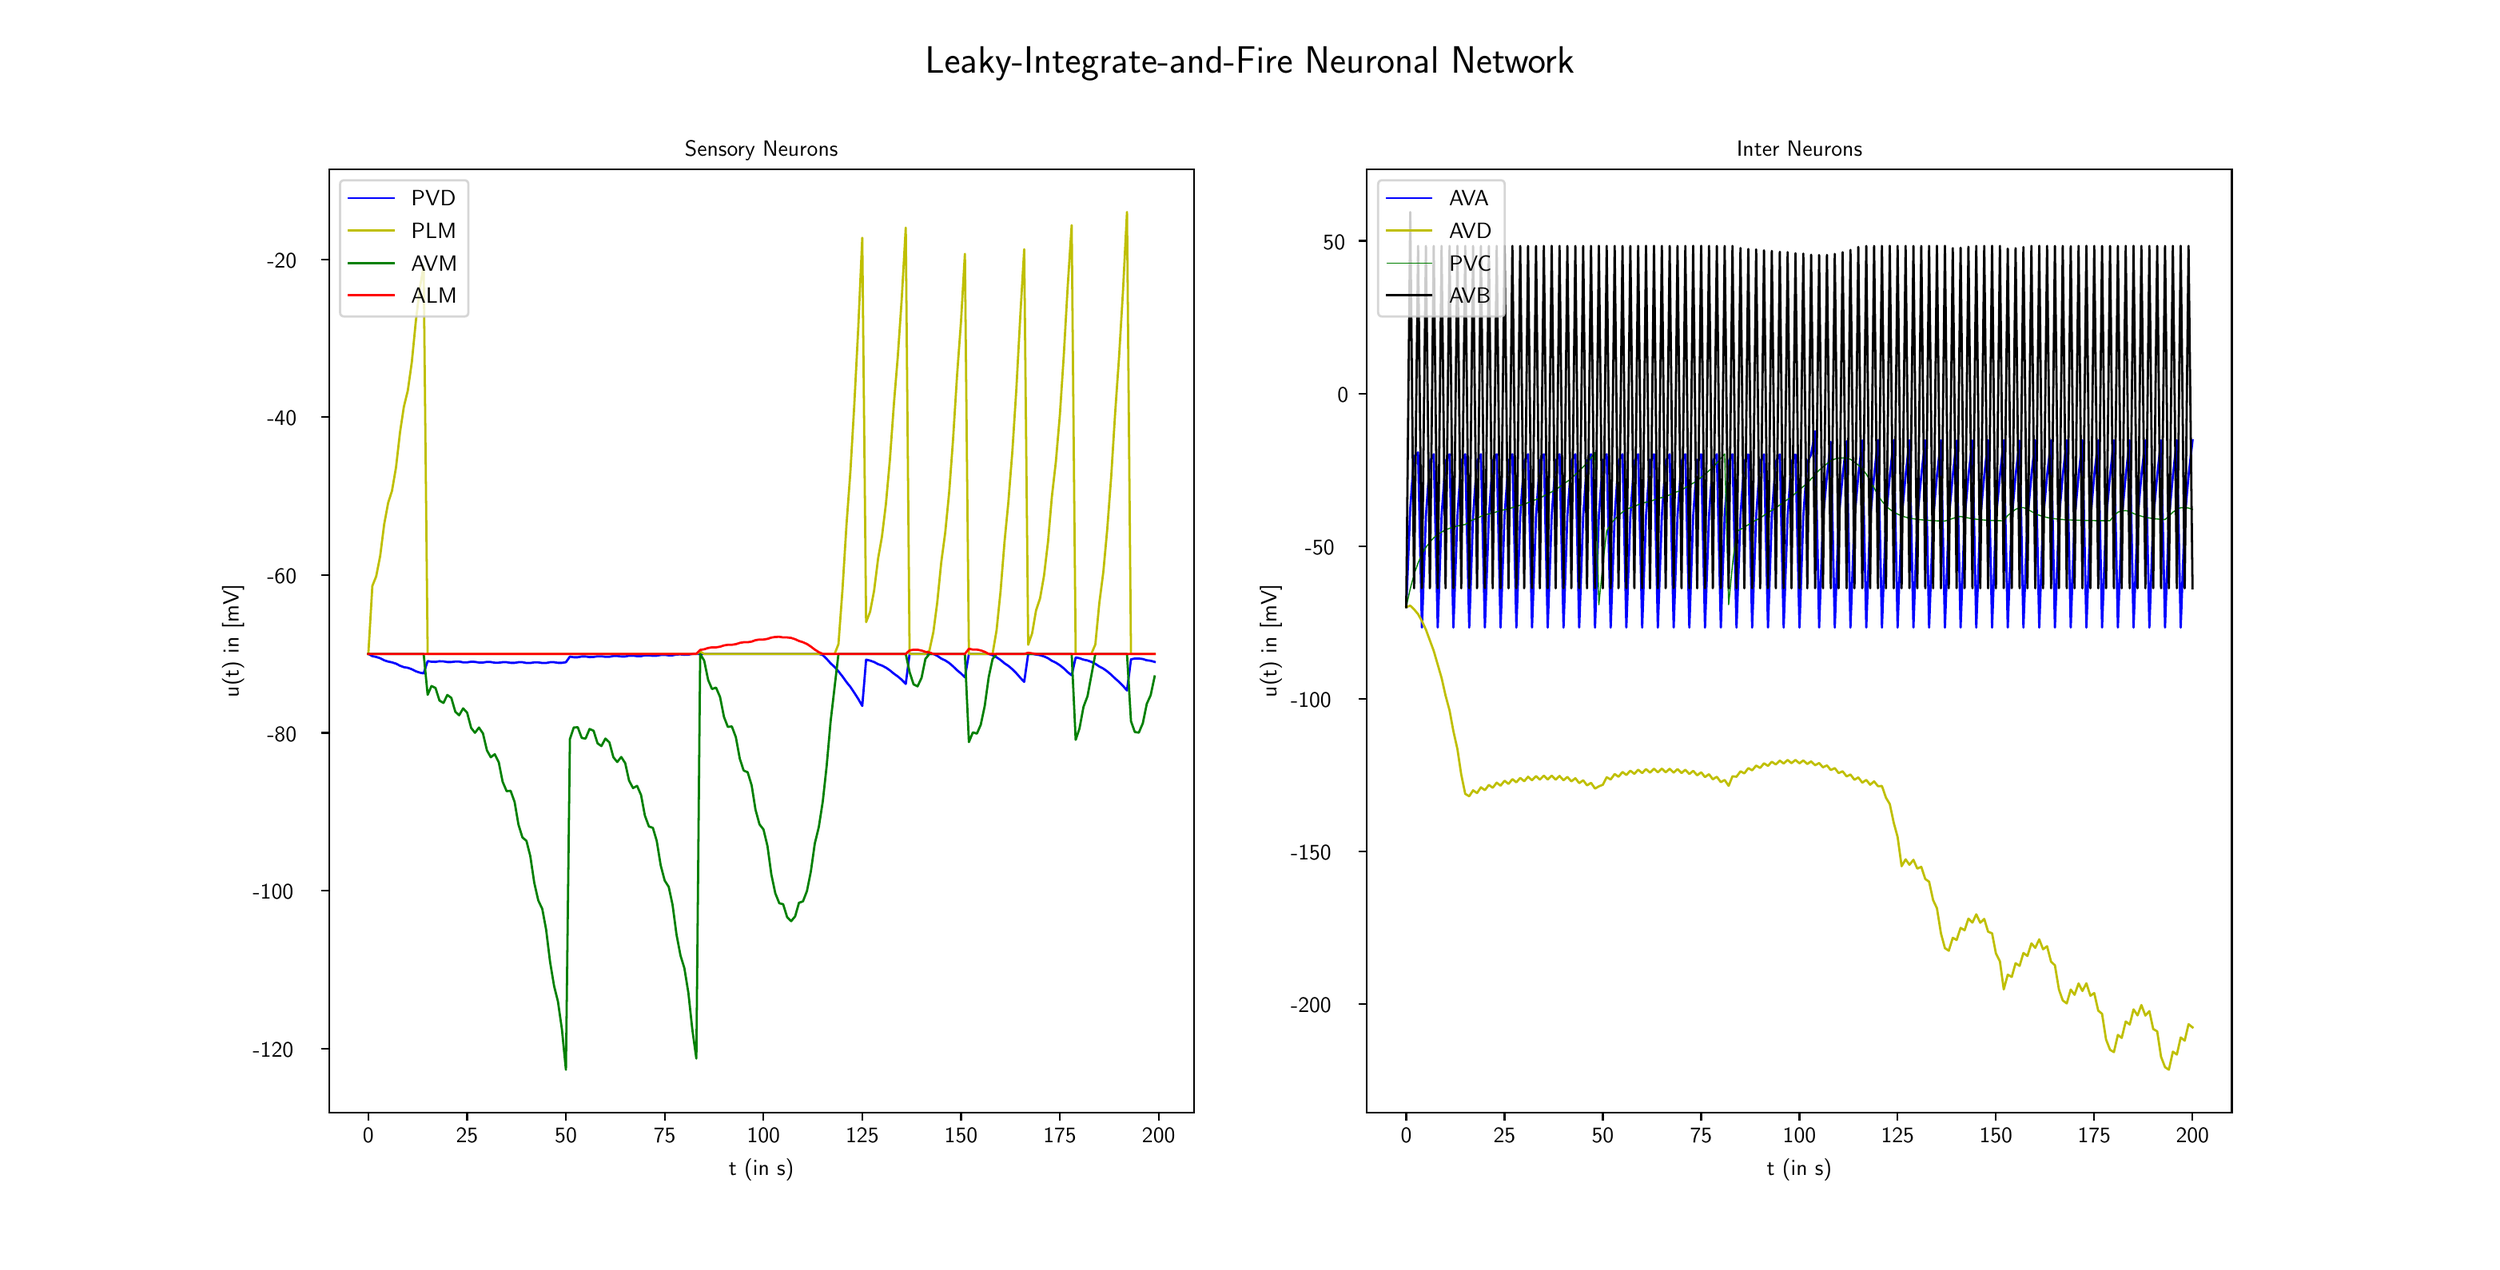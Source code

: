\begingroup%
\makeatletter%
\begin{pgfpicture}%
\pgfpathrectangle{\pgfpointorigin}{\pgfqpoint{15.36in}{7.67in}}%
\pgfusepath{use as bounding box, clip}%
\begin{pgfscope}%
\pgfsetbuttcap%
\pgfsetmiterjoin%
\definecolor{currentfill}{rgb}{1.0,1.0,1.0}%
\pgfsetfillcolor{currentfill}%
\pgfsetlinewidth{0.0pt}%
\definecolor{currentstroke}{rgb}{1.0,1.0,1.0}%
\pgfsetstrokecolor{currentstroke}%
\pgfsetdash{}{0pt}%
\pgfpathmoveto{\pgfqpoint{0.0in}{0.0in}}%
\pgfpathlineto{\pgfqpoint{15.36in}{0.0in}}%
\pgfpathlineto{\pgfqpoint{15.36in}{7.67in}}%
\pgfpathlineto{\pgfqpoint{0.0in}{7.67in}}%
\pgfpathclose%
\pgfusepath{fill}%
\end{pgfscope}%
\begin{pgfscope}%
\pgfsetbuttcap%
\pgfsetmiterjoin%
\definecolor{currentfill}{rgb}{1.0,1.0,1.0}%
\pgfsetfillcolor{currentfill}%
\pgfsetlinewidth{0.0pt}%
\definecolor{currentstroke}{rgb}{0.0,0.0,0.0}%
\pgfsetstrokecolor{currentstroke}%
\pgfsetstrokeopacity{0.0}%
\pgfsetdash{}{0pt}%
\pgfpathmoveto{\pgfqpoint{1.92in}{0.844in}}%
\pgfpathlineto{\pgfqpoint{7.331in}{0.844in}}%
\pgfpathlineto{\pgfqpoint{7.331in}{6.75in}}%
\pgfpathlineto{\pgfqpoint{1.92in}{6.75in}}%
\pgfpathclose%
\pgfusepath{fill}%
\end{pgfscope}%
\begin{pgfscope}%
\pgfsetbuttcap%
\pgfsetroundjoin%
\definecolor{currentfill}{rgb}{0.0,0.0,0.0}%
\pgfsetfillcolor{currentfill}%
\pgfsetlinewidth{0.803pt}%
\definecolor{currentstroke}{rgb}{0.0,0.0,0.0}%
\pgfsetstrokecolor{currentstroke}%
\pgfsetdash{}{0pt}%
\pgfsys@defobject{currentmarker}{\pgfqpoint{0.0in}{-0.049in}}{\pgfqpoint{0.0in}{0.0in}}{%
\pgfpathmoveto{\pgfqpoint{0.0in}{0.0in}}%
\pgfpathlineto{\pgfqpoint{0.0in}{-0.049in}}%
\pgfusepath{stroke,fill}%
}%
\begin{pgfscope}%
\pgfsys@transformshift{2.166in}{0.844in}%
\pgfsys@useobject{currentmarker}{}%
\end{pgfscope}%
\end{pgfscope}%
\begin{pgfscope}%
\pgftext[x=2.166in,y=0.746in,,top]{\sffamily\fontsize{10.0}{12.0}\selectfont 0}%
\end{pgfscope}%
\begin{pgfscope}%
\pgfsetbuttcap%
\pgfsetroundjoin%
\definecolor{currentfill}{rgb}{0.0,0.0,0.0}%
\pgfsetfillcolor{currentfill}%
\pgfsetlinewidth{0.803pt}%
\definecolor{currentstroke}{rgb}{0.0,0.0,0.0}%
\pgfsetstrokecolor{currentstroke}%
\pgfsetdash{}{0pt}%
\pgfsys@defobject{currentmarker}{\pgfqpoint{0.0in}{-0.049in}}{\pgfqpoint{0.0in}{0.0in}}{%
\pgfpathmoveto{\pgfqpoint{0.0in}{0.0in}}%
\pgfpathlineto{\pgfqpoint{0.0in}{-0.049in}}%
\pgfusepath{stroke,fill}%
}%
\begin{pgfscope}%
\pgfsys@transformshift{2.784in}{0.844in}%
\pgfsys@useobject{currentmarker}{}%
\end{pgfscope}%
\end{pgfscope}%
\begin{pgfscope}%
\pgftext[x=2.784in,y=0.746in,,top]{\sffamily\fontsize{10.0}{12.0}\selectfont 25}%
\end{pgfscope}%
\begin{pgfscope}%
\pgfsetbuttcap%
\pgfsetroundjoin%
\definecolor{currentfill}{rgb}{0.0,0.0,0.0}%
\pgfsetfillcolor{currentfill}%
\pgfsetlinewidth{0.803pt}%
\definecolor{currentstroke}{rgb}{0.0,0.0,0.0}%
\pgfsetstrokecolor{currentstroke}%
\pgfsetdash{}{0pt}%
\pgfsys@defobject{currentmarker}{\pgfqpoint{0.0in}{-0.049in}}{\pgfqpoint{0.0in}{0.0in}}{%
\pgfpathmoveto{\pgfqpoint{0.0in}{0.0in}}%
\pgfpathlineto{\pgfqpoint{0.0in}{-0.049in}}%
\pgfusepath{stroke,fill}%
}%
\begin{pgfscope}%
\pgfsys@transformshift{3.402in}{0.844in}%
\pgfsys@useobject{currentmarker}{}%
\end{pgfscope}%
\end{pgfscope}%
\begin{pgfscope}%
\pgftext[x=3.402in,y=0.746in,,top]{\sffamily\fontsize{10.0}{12.0}\selectfont 50}%
\end{pgfscope}%
\begin{pgfscope}%
\pgfsetbuttcap%
\pgfsetroundjoin%
\definecolor{currentfill}{rgb}{0.0,0.0,0.0}%
\pgfsetfillcolor{currentfill}%
\pgfsetlinewidth{0.803pt}%
\definecolor{currentstroke}{rgb}{0.0,0.0,0.0}%
\pgfsetstrokecolor{currentstroke}%
\pgfsetdash{}{0pt}%
\pgfsys@defobject{currentmarker}{\pgfqpoint{0.0in}{-0.049in}}{\pgfqpoint{0.0in}{0.0in}}{%
\pgfpathmoveto{\pgfqpoint{0.0in}{0.0in}}%
\pgfpathlineto{\pgfqpoint{0.0in}{-0.049in}}%
\pgfusepath{stroke,fill}%
}%
\begin{pgfscope}%
\pgfsys@transformshift{4.02in}{0.844in}%
\pgfsys@useobject{currentmarker}{}%
\end{pgfscope}%
\end{pgfscope}%
\begin{pgfscope}%
\pgftext[x=4.02in,y=0.746in,,top]{\sffamily\fontsize{10.0}{12.0}\selectfont 75}%
\end{pgfscope}%
\begin{pgfscope}%
\pgfsetbuttcap%
\pgfsetroundjoin%
\definecolor{currentfill}{rgb}{0.0,0.0,0.0}%
\pgfsetfillcolor{currentfill}%
\pgfsetlinewidth{0.803pt}%
\definecolor{currentstroke}{rgb}{0.0,0.0,0.0}%
\pgfsetstrokecolor{currentstroke}%
\pgfsetdash{}{0pt}%
\pgfsys@defobject{currentmarker}{\pgfqpoint{0.0in}{-0.049in}}{\pgfqpoint{0.0in}{0.0in}}{%
\pgfpathmoveto{\pgfqpoint{0.0in}{0.0in}}%
\pgfpathlineto{\pgfqpoint{0.0in}{-0.049in}}%
\pgfusepath{stroke,fill}%
}%
\begin{pgfscope}%
\pgfsys@transformshift{4.638in}{0.844in}%
\pgfsys@useobject{currentmarker}{}%
\end{pgfscope}%
\end{pgfscope}%
\begin{pgfscope}%
\pgftext[x=4.638in,y=0.746in,,top]{\sffamily\fontsize{10.0}{12.0}\selectfont 100}%
\end{pgfscope}%
\begin{pgfscope}%
\pgfsetbuttcap%
\pgfsetroundjoin%
\definecolor{currentfill}{rgb}{0.0,0.0,0.0}%
\pgfsetfillcolor{currentfill}%
\pgfsetlinewidth{0.803pt}%
\definecolor{currentstroke}{rgb}{0.0,0.0,0.0}%
\pgfsetstrokecolor{currentstroke}%
\pgfsetdash{}{0pt}%
\pgfsys@defobject{currentmarker}{\pgfqpoint{0.0in}{-0.049in}}{\pgfqpoint{0.0in}{0.0in}}{%
\pgfpathmoveto{\pgfqpoint{0.0in}{0.0in}}%
\pgfpathlineto{\pgfqpoint{0.0in}{-0.049in}}%
\pgfusepath{stroke,fill}%
}%
\begin{pgfscope}%
\pgfsys@transformshift{5.256in}{0.844in}%
\pgfsys@useobject{currentmarker}{}%
\end{pgfscope}%
\end{pgfscope}%
\begin{pgfscope}%
\pgftext[x=5.256in,y=0.746in,,top]{\sffamily\fontsize{10.0}{12.0}\selectfont 125}%
\end{pgfscope}%
\begin{pgfscope}%
\pgfsetbuttcap%
\pgfsetroundjoin%
\definecolor{currentfill}{rgb}{0.0,0.0,0.0}%
\pgfsetfillcolor{currentfill}%
\pgfsetlinewidth{0.803pt}%
\definecolor{currentstroke}{rgb}{0.0,0.0,0.0}%
\pgfsetstrokecolor{currentstroke}%
\pgfsetdash{}{0pt}%
\pgfsys@defobject{currentmarker}{\pgfqpoint{0.0in}{-0.049in}}{\pgfqpoint{0.0in}{0.0in}}{%
\pgfpathmoveto{\pgfqpoint{0.0in}{0.0in}}%
\pgfpathlineto{\pgfqpoint{0.0in}{-0.049in}}%
\pgfusepath{stroke,fill}%
}%
\begin{pgfscope}%
\pgfsys@transformshift{5.874in}{0.844in}%
\pgfsys@useobject{currentmarker}{}%
\end{pgfscope}%
\end{pgfscope}%
\begin{pgfscope}%
\pgftext[x=5.874in,y=0.746in,,top]{\sffamily\fontsize{10.0}{12.0}\selectfont 150}%
\end{pgfscope}%
\begin{pgfscope}%
\pgfsetbuttcap%
\pgfsetroundjoin%
\definecolor{currentfill}{rgb}{0.0,0.0,0.0}%
\pgfsetfillcolor{currentfill}%
\pgfsetlinewidth{0.803pt}%
\definecolor{currentstroke}{rgb}{0.0,0.0,0.0}%
\pgfsetstrokecolor{currentstroke}%
\pgfsetdash{}{0pt}%
\pgfsys@defobject{currentmarker}{\pgfqpoint{0.0in}{-0.049in}}{\pgfqpoint{0.0in}{0.0in}}{%
\pgfpathmoveto{\pgfqpoint{0.0in}{0.0in}}%
\pgfpathlineto{\pgfqpoint{0.0in}{-0.049in}}%
\pgfusepath{stroke,fill}%
}%
\begin{pgfscope}%
\pgfsys@transformshift{6.492in}{0.844in}%
\pgfsys@useobject{currentmarker}{}%
\end{pgfscope}%
\end{pgfscope}%
\begin{pgfscope}%
\pgftext[x=6.492in,y=0.746in,,top]{\sffamily\fontsize{10.0}{12.0}\selectfont 175}%
\end{pgfscope}%
\begin{pgfscope}%
\pgfsetbuttcap%
\pgfsetroundjoin%
\definecolor{currentfill}{rgb}{0.0,0.0,0.0}%
\pgfsetfillcolor{currentfill}%
\pgfsetlinewidth{0.803pt}%
\definecolor{currentstroke}{rgb}{0.0,0.0,0.0}%
\pgfsetstrokecolor{currentstroke}%
\pgfsetdash{}{0pt}%
\pgfsys@defobject{currentmarker}{\pgfqpoint{0.0in}{-0.049in}}{\pgfqpoint{0.0in}{0.0in}}{%
\pgfpathmoveto{\pgfqpoint{0.0in}{0.0in}}%
\pgfpathlineto{\pgfqpoint{0.0in}{-0.049in}}%
\pgfusepath{stroke,fill}%
}%
\begin{pgfscope}%
\pgfsys@transformshift{7.11in}{0.844in}%
\pgfsys@useobject{currentmarker}{}%
\end{pgfscope}%
\end{pgfscope}%
\begin{pgfscope}%
\pgftext[x=7.11in,y=0.746in,,top]{\sffamily\fontsize{10.0}{12.0}\selectfont 200}%
\end{pgfscope}%
\begin{pgfscope}%
\pgftext[x=4.625in,y=0.557in,,top]{\sffamily\fontsize{10.0}{12.0}\selectfont t (in s)}%
\end{pgfscope}%
\begin{pgfscope}%
\pgfsetbuttcap%
\pgfsetroundjoin%
\definecolor{currentfill}{rgb}{0.0,0.0,0.0}%
\pgfsetfillcolor{currentfill}%
\pgfsetlinewidth{0.803pt}%
\definecolor{currentstroke}{rgb}{0.0,0.0,0.0}%
\pgfsetstrokecolor{currentstroke}%
\pgfsetdash{}{0pt}%
\pgfsys@defobject{currentmarker}{\pgfqpoint{-0.049in}{0.0in}}{\pgfqpoint{0.0in}{0.0in}}{%
\pgfpathmoveto{\pgfqpoint{0.0in}{0.0in}}%
\pgfpathlineto{\pgfqpoint{-0.049in}{0.0in}}%
\pgfusepath{stroke,fill}%
}%
\begin{pgfscope}%
\pgfsys@transformshift{1.92in}{1.244in}%
\pgfsys@useobject{currentmarker}{}%
\end{pgfscope}%
\end{pgfscope}%
\begin{pgfscope}%
\pgftext[x=1.444in,y=1.191in,left,base]{\sffamily\fontsize{10.0}{12.0}\selectfont −120}%
\end{pgfscope}%
\begin{pgfscope}%
\pgfsetbuttcap%
\pgfsetroundjoin%
\definecolor{currentfill}{rgb}{0.0,0.0,0.0}%
\pgfsetfillcolor{currentfill}%
\pgfsetlinewidth{0.803pt}%
\definecolor{currentstroke}{rgb}{0.0,0.0,0.0}%
\pgfsetstrokecolor{currentstroke}%
\pgfsetdash{}{0pt}%
\pgfsys@defobject{currentmarker}{\pgfqpoint{-0.049in}{0.0in}}{\pgfqpoint{0.0in}{0.0in}}{%
\pgfpathmoveto{\pgfqpoint{0.0in}{0.0in}}%
\pgfpathlineto{\pgfqpoint{-0.049in}{0.0in}}%
\pgfusepath{stroke,fill}%
}%
\begin{pgfscope}%
\pgfsys@transformshift{1.92in}{2.232in}%
\pgfsys@useobject{currentmarker}{}%
\end{pgfscope}%
\end{pgfscope}%
\begin{pgfscope}%
\pgftext[x=1.444in,y=2.18in,left,base]{\sffamily\fontsize{10.0}{12.0}\selectfont −100}%
\end{pgfscope}%
\begin{pgfscope}%
\pgfsetbuttcap%
\pgfsetroundjoin%
\definecolor{currentfill}{rgb}{0.0,0.0,0.0}%
\pgfsetfillcolor{currentfill}%
\pgfsetlinewidth{0.803pt}%
\definecolor{currentstroke}{rgb}{0.0,0.0,0.0}%
\pgfsetstrokecolor{currentstroke}%
\pgfsetdash{}{0pt}%
\pgfsys@defobject{currentmarker}{\pgfqpoint{-0.049in}{0.0in}}{\pgfqpoint{0.0in}{0.0in}}{%
\pgfpathmoveto{\pgfqpoint{0.0in}{0.0in}}%
\pgfpathlineto{\pgfqpoint{-0.049in}{0.0in}}%
\pgfusepath{stroke,fill}%
}%
\begin{pgfscope}%
\pgfsys@transformshift{1.92in}{3.221in}%
\pgfsys@useobject{currentmarker}{}%
\end{pgfscope}%
\end{pgfscope}%
\begin{pgfscope}%
\pgftext[x=1.533in,y=3.168in,left,base]{\sffamily\fontsize{10.0}{12.0}\selectfont −80}%
\end{pgfscope}%
\begin{pgfscope}%
\pgfsetbuttcap%
\pgfsetroundjoin%
\definecolor{currentfill}{rgb}{0.0,0.0,0.0}%
\pgfsetfillcolor{currentfill}%
\pgfsetlinewidth{0.803pt}%
\definecolor{currentstroke}{rgb}{0.0,0.0,0.0}%
\pgfsetstrokecolor{currentstroke}%
\pgfsetdash{}{0pt}%
\pgfsys@defobject{currentmarker}{\pgfqpoint{-0.049in}{0.0in}}{\pgfqpoint{0.0in}{0.0in}}{%
\pgfpathmoveto{\pgfqpoint{0.0in}{0.0in}}%
\pgfpathlineto{\pgfqpoint{-0.049in}{0.0in}}%
\pgfusepath{stroke,fill}%
}%
\begin{pgfscope}%
\pgfsys@transformshift{1.92in}{4.209in}%
\pgfsys@useobject{currentmarker}{}%
\end{pgfscope}%
\end{pgfscope}%
\begin{pgfscope}%
\pgftext[x=1.533in,y=4.156in,left,base]{\sffamily\fontsize{10.0}{12.0}\selectfont −60}%
\end{pgfscope}%
\begin{pgfscope}%
\pgfsetbuttcap%
\pgfsetroundjoin%
\definecolor{currentfill}{rgb}{0.0,0.0,0.0}%
\pgfsetfillcolor{currentfill}%
\pgfsetlinewidth{0.803pt}%
\definecolor{currentstroke}{rgb}{0.0,0.0,0.0}%
\pgfsetstrokecolor{currentstroke}%
\pgfsetdash{}{0pt}%
\pgfsys@defobject{currentmarker}{\pgfqpoint{-0.049in}{0.0in}}{\pgfqpoint{0.0in}{0.0in}}{%
\pgfpathmoveto{\pgfqpoint{0.0in}{0.0in}}%
\pgfpathlineto{\pgfqpoint{-0.049in}{0.0in}}%
\pgfusepath{stroke,fill}%
}%
\begin{pgfscope}%
\pgfsys@transformshift{1.92in}{5.197in}%
\pgfsys@useobject{currentmarker}{}%
\end{pgfscope}%
\end{pgfscope}%
\begin{pgfscope}%
\pgftext[x=1.533in,y=5.144in,left,base]{\sffamily\fontsize{10.0}{12.0}\selectfont −40}%
\end{pgfscope}%
\begin{pgfscope}%
\pgfsetbuttcap%
\pgfsetroundjoin%
\definecolor{currentfill}{rgb}{0.0,0.0,0.0}%
\pgfsetfillcolor{currentfill}%
\pgfsetlinewidth{0.803pt}%
\definecolor{currentstroke}{rgb}{0.0,0.0,0.0}%
\pgfsetstrokecolor{currentstroke}%
\pgfsetdash{}{0pt}%
\pgfsys@defobject{currentmarker}{\pgfqpoint{-0.049in}{0.0in}}{\pgfqpoint{0.0in}{0.0in}}{%
\pgfpathmoveto{\pgfqpoint{0.0in}{0.0in}}%
\pgfpathlineto{\pgfqpoint{-0.049in}{0.0in}}%
\pgfusepath{stroke,fill}%
}%
\begin{pgfscope}%
\pgfsys@transformshift{1.92in}{6.185in}%
\pgfsys@useobject{currentmarker}{}%
\end{pgfscope}%
\end{pgfscope}%
\begin{pgfscope}%
\pgftext[x=1.533in,y=6.133in,left,base]{\sffamily\fontsize{10.0}{12.0}\selectfont −20}%
\end{pgfscope}%
\begin{pgfscope}%
\pgftext[x=1.389in,y=3.797in,,bottom,rotate=90.0]{\sffamily\fontsize{10.0}{12.0}\selectfont u(t) in [mV]}%
\end{pgfscope}%
\begin{pgfscope}%
\pgfpathrectangle{\pgfqpoint{1.92in}{0.844in}}{\pgfqpoint{5.411in}{5.906in}}%
\pgfusepath{clip}%
\pgfsetrectcap%
\pgfsetroundjoin%
\pgfsetlinewidth{1.004pt}%
\definecolor{currentstroke}{rgb}{0.0,0.0,1.0}%
\pgfsetstrokecolor{currentstroke}%
\pgfsetdash{}{0pt}%
\pgfpathmoveto{\pgfqpoint{2.166in}{3.715in}}%
\pgfpathlineto{\pgfqpoint{2.191in}{3.701in}}%
\pgfpathlineto{\pgfqpoint{2.215in}{3.696in}}%
\pgfpathlineto{\pgfqpoint{2.24in}{3.688in}}%
\pgfpathlineto{\pgfqpoint{2.265in}{3.675in}}%
\pgfpathlineto{\pgfqpoint{2.29in}{3.667in}}%
\pgfpathlineto{\pgfqpoint{2.314in}{3.662in}}%
\pgfpathlineto{\pgfqpoint{2.339in}{3.654in}}%
\pgfpathlineto{\pgfqpoint{2.364in}{3.641in}}%
\pgfpathlineto{\pgfqpoint{2.388in}{3.632in}}%
\pgfpathlineto{\pgfqpoint{2.413in}{3.628in}}%
\pgfpathlineto{\pgfqpoint{2.438in}{3.619in}}%
\pgfpathlineto{\pgfqpoint{2.463in}{3.606in}}%
\pgfpathlineto{\pgfqpoint{2.487in}{3.598in}}%
\pgfpathlineto{\pgfqpoint{2.512in}{3.593in}}%
\pgfpathlineto{\pgfqpoint{2.537in}{3.67in}}%
\pgfpathlineto{\pgfqpoint{2.561in}{3.666in}}%
\pgfpathlineto{\pgfqpoint{2.586in}{3.665in}}%
\pgfpathlineto{\pgfqpoint{2.611in}{3.669in}}%
\pgfpathlineto{\pgfqpoint{2.636in}{3.668in}}%
\pgfpathlineto{\pgfqpoint{2.66in}{3.664in}}%
\pgfpathlineto{\pgfqpoint{2.685in}{3.664in}}%
\pgfpathlineto{\pgfqpoint{2.71in}{3.667in}}%
\pgfpathlineto{\pgfqpoint{2.734in}{3.667in}}%
\pgfpathlineto{\pgfqpoint{2.759in}{3.662in}}%
\pgfpathlineto{\pgfqpoint{2.784in}{3.662in}}%
\pgfpathlineto{\pgfqpoint{2.809in}{3.666in}}%
\pgfpathlineto{\pgfqpoint{2.833in}{3.665in}}%
\pgfpathlineto{\pgfqpoint{2.858in}{3.661in}}%
\pgfpathlineto{\pgfqpoint{2.883in}{3.661in}}%
\pgfpathlineto{\pgfqpoint{2.908in}{3.665in}}%
\pgfpathlineto{\pgfqpoint{2.932in}{3.664in}}%
\pgfpathlineto{\pgfqpoint{2.957in}{3.66in}}%
\pgfpathlineto{\pgfqpoint{2.982in}{3.66in}}%
\pgfpathlineto{\pgfqpoint{3.006in}{3.663in}}%
\pgfpathlineto{\pgfqpoint{3.031in}{3.663in}}%
\pgfpathlineto{\pgfqpoint{3.056in}{3.659in}}%
\pgfpathlineto{\pgfqpoint{3.081in}{3.659in}}%
\pgfpathlineto{\pgfqpoint{3.105in}{3.663in}}%
\pgfpathlineto{\pgfqpoint{3.13in}{3.663in}}%
\pgfpathlineto{\pgfqpoint{3.155in}{3.658in}}%
\pgfpathlineto{\pgfqpoint{3.179in}{3.658in}}%
\pgfpathlineto{\pgfqpoint{3.204in}{3.662in}}%
\pgfpathlineto{\pgfqpoint{3.229in}{3.662in}}%
\pgfpathlineto{\pgfqpoint{3.254in}{3.658in}}%
\pgfpathlineto{\pgfqpoint{3.278in}{3.658in}}%
\pgfpathlineto{\pgfqpoint{3.303in}{3.663in}}%
\pgfpathlineto{\pgfqpoint{3.328in}{3.663in}}%
\pgfpathlineto{\pgfqpoint{3.352in}{3.659in}}%
\pgfpathlineto{\pgfqpoint{3.377in}{3.659in}}%
\pgfpathlineto{\pgfqpoint{3.402in}{3.663in}}%
\pgfpathlineto{\pgfqpoint{3.427in}{3.698in}}%
\pgfpathlineto{\pgfqpoint{3.451in}{3.694in}}%
\pgfpathlineto{\pgfqpoint{3.476in}{3.694in}}%
\pgfpathlineto{\pgfqpoint{3.501in}{3.699in}}%
\pgfpathlineto{\pgfqpoint{3.525in}{3.699in}}%
\pgfpathlineto{\pgfqpoint{3.55in}{3.695in}}%
\pgfpathlineto{\pgfqpoint{3.575in}{3.696in}}%
\pgfpathlineto{\pgfqpoint{3.6in}{3.7in}}%
\pgfpathlineto{\pgfqpoint{3.624in}{3.7in}}%
\pgfpathlineto{\pgfqpoint{3.649in}{3.697in}}%
\pgfpathlineto{\pgfqpoint{3.674in}{3.697in}}%
\pgfpathlineto{\pgfqpoint{3.699in}{3.702in}}%
\pgfpathlineto{\pgfqpoint{3.723in}{3.702in}}%
\pgfpathlineto{\pgfqpoint{3.748in}{3.699in}}%
\pgfpathlineto{\pgfqpoint{3.773in}{3.699in}}%
\pgfpathlineto{\pgfqpoint{3.797in}{3.704in}}%
\pgfpathlineto{\pgfqpoint{3.822in}{3.704in}}%
\pgfpathlineto{\pgfqpoint{3.847in}{3.701in}}%
\pgfpathlineto{\pgfqpoint{3.872in}{3.701in}}%
\pgfpathlineto{\pgfqpoint{3.896in}{3.706in}}%
\pgfpathlineto{\pgfqpoint{3.921in}{3.706in}}%
\pgfpathlineto{\pgfqpoint{3.946in}{3.703in}}%
\pgfpathlineto{\pgfqpoint{3.97in}{3.704in}}%
\pgfpathlineto{\pgfqpoint{3.995in}{3.708in}}%
\pgfpathlineto{\pgfqpoint{4.02in}{3.709in}}%
\pgfpathlineto{\pgfqpoint{4.045in}{3.706in}}%
\pgfpathlineto{\pgfqpoint{4.069in}{3.706in}}%
\pgfpathlineto{\pgfqpoint{4.094in}{3.711in}}%
\pgfpathlineto{\pgfqpoint{4.119in}{3.712in}}%
\pgfpathlineto{\pgfqpoint{4.143in}{3.709in}}%
\pgfpathlineto{\pgfqpoint{4.168in}{3.71in}}%
\pgfpathlineto{\pgfqpoint{4.193in}{3.715in}}%
\pgfpathlineto{\pgfqpoint{4.984in}{3.715in}}%
\pgfpathlineto{\pgfqpoint{5.009in}{3.707in}}%
\pgfpathlineto{\pgfqpoint{5.033in}{3.684in}}%
\pgfpathlineto{\pgfqpoint{5.058in}{3.656in}}%
\pgfpathlineto{\pgfqpoint{5.083in}{3.633in}}%
\pgfpathlineto{\pgfqpoint{5.107in}{3.606in}}%
\pgfpathlineto{\pgfqpoint{5.132in}{3.574in}}%
\pgfpathlineto{\pgfqpoint{5.157in}{3.539in}}%
\pgfpathlineto{\pgfqpoint{5.182in}{3.508in}}%
\pgfpathlineto{\pgfqpoint{5.206in}{3.472in}}%
\pgfpathlineto{\pgfqpoint{5.231in}{3.433in}}%
\pgfpathlineto{\pgfqpoint{5.256in}{3.389in}}%
\pgfpathlineto{\pgfqpoint{5.28in}{3.679in}}%
\pgfpathlineto{\pgfqpoint{5.305in}{3.673in}}%
\pgfpathlineto{\pgfqpoint{5.33in}{3.664in}}%
\pgfpathlineto{\pgfqpoint{5.355in}{3.651in}}%
\pgfpathlineto{\pgfqpoint{5.379in}{3.642in}}%
\pgfpathlineto{\pgfqpoint{5.404in}{3.629in}}%
\pgfpathlineto{\pgfqpoint{5.429in}{3.612in}}%
\pgfpathlineto{\pgfqpoint{5.454in}{3.591in}}%
\pgfpathlineto{\pgfqpoint{5.478in}{3.574in}}%
\pgfpathlineto{\pgfqpoint{5.503in}{3.553in}}%
\pgfpathlineto{\pgfqpoint{5.528in}{3.527in}}%
\pgfpathlineto{\pgfqpoint{5.552in}{3.715in}}%
\pgfpathlineto{\pgfqpoint{5.701in}{3.715in}}%
\pgfpathlineto{\pgfqpoint{5.725in}{3.703in}}%
\pgfpathlineto{\pgfqpoint{5.75in}{3.686in}}%
\pgfpathlineto{\pgfqpoint{5.775in}{3.674in}}%
\pgfpathlineto{\pgfqpoint{5.8in}{3.658in}}%
\pgfpathlineto{\pgfqpoint{5.824in}{3.637in}}%
\pgfpathlineto{\pgfqpoint{5.849in}{3.613in}}%
\pgfpathlineto{\pgfqpoint{5.874in}{3.592in}}%
\pgfpathlineto{\pgfqpoint{5.898in}{3.568in}}%
\pgfpathlineto{\pgfqpoint{5.923in}{3.715in}}%
\pgfpathlineto{\pgfqpoint{6.047in}{3.715in}}%
\pgfpathlineto{\pgfqpoint{6.071in}{3.707in}}%
\pgfpathlineto{\pgfqpoint{6.096in}{3.694in}}%
\pgfpathlineto{\pgfqpoint{6.121in}{3.677in}}%
\pgfpathlineto{\pgfqpoint{6.146in}{3.656in}}%
\pgfpathlineto{\pgfqpoint{6.17in}{3.64in}}%
\pgfpathlineto{\pgfqpoint{6.195in}{3.619in}}%
\pgfpathlineto{\pgfqpoint{6.22in}{3.594in}}%
\pgfpathlineto{\pgfqpoint{6.245in}{3.565in}}%
\pgfpathlineto{\pgfqpoint{6.269in}{3.54in}}%
\pgfpathlineto{\pgfqpoint{6.294in}{3.715in}}%
\pgfpathlineto{\pgfqpoint{6.319in}{3.715in}}%
\pgfpathlineto{\pgfqpoint{6.368in}{3.707in}}%
\pgfpathlineto{\pgfqpoint{6.393in}{3.699in}}%
\pgfpathlineto{\pgfqpoint{6.418in}{3.688in}}%
\pgfpathlineto{\pgfqpoint{6.442in}{3.672in}}%
\pgfpathlineto{\pgfqpoint{6.467in}{3.66in}}%
\pgfpathlineto{\pgfqpoint{6.492in}{3.644in}}%
\pgfpathlineto{\pgfqpoint{6.516in}{3.625in}}%
\pgfpathlineto{\pgfqpoint{6.541in}{3.601in}}%
\pgfpathlineto{\pgfqpoint{6.566in}{3.581in}}%
\pgfpathlineto{\pgfqpoint{6.591in}{3.693in}}%
\pgfpathlineto{\pgfqpoint{6.615in}{3.688in}}%
\pgfpathlineto{\pgfqpoint{6.64in}{3.679in}}%
\pgfpathlineto{\pgfqpoint{6.665in}{3.674in}}%
\pgfpathlineto{\pgfqpoint{6.689in}{3.665in}}%
\pgfpathlineto{\pgfqpoint{6.714in}{3.653in}}%
\pgfpathlineto{\pgfqpoint{6.739in}{3.636in}}%
\pgfpathlineto{\pgfqpoint{6.764in}{3.623in}}%
\pgfpathlineto{\pgfqpoint{6.788in}{3.606in}}%
\pgfpathlineto{\pgfqpoint{6.813in}{3.585in}}%
\pgfpathlineto{\pgfqpoint{6.838in}{3.561in}}%
\pgfpathlineto{\pgfqpoint{6.862in}{3.54in}}%
\pgfpathlineto{\pgfqpoint{6.887in}{3.515in}}%
\pgfpathlineto{\pgfqpoint{6.912in}{3.486in}}%
\pgfpathlineto{\pgfqpoint{6.937in}{3.681in}}%
\pgfpathlineto{\pgfqpoint{6.961in}{3.686in}}%
\pgfpathlineto{\pgfqpoint{6.986in}{3.686in}}%
\pgfpathlineto{\pgfqpoint{7.011in}{3.683in}}%
\pgfpathlineto{\pgfqpoint{7.036in}{3.675in}}%
\pgfpathlineto{\pgfqpoint{7.06in}{3.672in}}%
\pgfpathlineto{\pgfqpoint{7.085in}{3.665in}}%
\pgfpathlineto{\pgfqpoint{7.085in}{3.665in}}%
\pgfusepath{stroke}%
\end{pgfscope}%
\begin{pgfscope}%
\pgfpathrectangle{\pgfqpoint{1.92in}{0.844in}}{\pgfqpoint{5.411in}{5.906in}}%
\pgfusepath{clip}%
\pgfsetrectcap%
\pgfsetroundjoin%
\pgfsetlinewidth{1.004pt}%
\definecolor{currentstroke}{rgb}{0.75,0.75,0.0}%
\pgfsetstrokecolor{currentstroke}%
\pgfsetdash{}{0pt}%
\pgfpathmoveto{\pgfqpoint{2.166in}{3.715in}}%
\pgfpathlineto{\pgfqpoint{2.191in}{4.14in}}%
\pgfpathlineto{\pgfqpoint{2.215in}{4.2in}}%
\pgfpathlineto{\pgfqpoint{2.24in}{4.328in}}%
\pgfpathlineto{\pgfqpoint{2.265in}{4.526in}}%
\pgfpathlineto{\pgfqpoint{2.29in}{4.661in}}%
\pgfpathlineto{\pgfqpoint{2.314in}{4.736in}}%
\pgfpathlineto{\pgfqpoint{2.339in}{4.882in}}%
\pgfpathlineto{\pgfqpoint{2.364in}{5.101in}}%
\pgfpathlineto{\pgfqpoint{2.388in}{5.261in}}%
\pgfpathlineto{\pgfqpoint{2.413in}{5.364in}}%
\pgfpathlineto{\pgfqpoint{2.438in}{5.542in}}%
\pgfpathlineto{\pgfqpoint{2.463in}{5.797in}}%
\pgfpathlineto{\pgfqpoint{2.487in}{5.997in}}%
\pgfpathlineto{\pgfqpoint{2.512in}{6.145in}}%
\pgfpathlineto{\pgfqpoint{2.537in}{3.715in}}%
\pgfpathlineto{\pgfqpoint{4.218in}{3.715in}}%
\pgfpathlineto{\pgfqpoint{4.242in}{3.729in}}%
\pgfpathlineto{\pgfqpoint{4.267in}{3.715in}}%
\pgfpathlineto{\pgfqpoint{5.083in}{3.715in}}%
\pgfpathlineto{\pgfqpoint{5.107in}{3.776in}}%
\pgfpathlineto{\pgfqpoint{5.132in}{4.115in}}%
\pgfpathlineto{\pgfqpoint{5.157in}{4.52in}}%
\pgfpathlineto{\pgfqpoint{5.182in}{4.861in}}%
\pgfpathlineto{\pgfqpoint{5.206in}{5.274in}}%
\pgfpathlineto{\pgfqpoint{5.231in}{5.759in}}%
\pgfpathlineto{\pgfqpoint{5.256in}{6.32in}}%
\pgfpathlineto{\pgfqpoint{5.28in}{3.914in}}%
\pgfpathlineto{\pgfqpoint{5.305in}{3.979in}}%
\pgfpathlineto{\pgfqpoint{5.33in}{4.111in}}%
\pgfpathlineto{\pgfqpoint{5.355in}{4.312in}}%
\pgfpathlineto{\pgfqpoint{5.379in}{4.449in}}%
\pgfpathlineto{\pgfqpoint{5.404in}{4.655in}}%
\pgfpathlineto{\pgfqpoint{5.429in}{4.933in}}%
\pgfpathlineto{\pgfqpoint{5.454in}{5.282in}}%
\pgfpathlineto{\pgfqpoint{5.478in}{5.574in}}%
\pgfpathlineto{\pgfqpoint{5.503in}{5.94in}}%
\pgfpathlineto{\pgfqpoint{5.528in}{6.383in}}%
\pgfpathlineto{\pgfqpoint{5.552in}{3.715in}}%
\pgfpathlineto{\pgfqpoint{5.651in}{3.715in}}%
\pgfpathlineto{\pgfqpoint{5.676in}{3.736in}}%
\pgfpathlineto{\pgfqpoint{5.701in}{3.853in}}%
\pgfpathlineto{\pgfqpoint{5.725in}{4.037in}}%
\pgfpathlineto{\pgfqpoint{5.75in}{4.288in}}%
\pgfpathlineto{\pgfqpoint{5.775in}{4.475in}}%
\pgfpathlineto{\pgfqpoint{5.8in}{4.731in}}%
\pgfpathlineto{\pgfqpoint{5.824in}{5.059in}}%
\pgfpathlineto{\pgfqpoint{5.849in}{5.459in}}%
\pgfpathlineto{\pgfqpoint{5.874in}{5.801in}}%
\pgfpathlineto{\pgfqpoint{5.898in}{6.219in}}%
\pgfpathlineto{\pgfqpoint{5.923in}{3.715in}}%
\pgfpathlineto{\pgfqpoint{6.071in}{3.715in}}%
\pgfpathlineto{\pgfqpoint{6.096in}{3.862in}}%
\pgfpathlineto{\pgfqpoint{6.121in}{4.106in}}%
\pgfpathlineto{\pgfqpoint{6.146in}{4.418in}}%
\pgfpathlineto{\pgfqpoint{6.17in}{4.666in}}%
\pgfpathlineto{\pgfqpoint{6.195in}{4.984in}}%
\pgfpathlineto{\pgfqpoint{6.22in}{5.375in}}%
\pgfpathlineto{\pgfqpoint{6.245in}{5.839in}}%
\pgfpathlineto{\pgfqpoint{6.269in}{6.248in}}%
\pgfpathlineto{\pgfqpoint{6.294in}{3.772in}}%
\pgfpathlineto{\pgfqpoint{6.319in}{3.846in}}%
\pgfpathlineto{\pgfqpoint{6.343in}{3.987in}}%
\pgfpathlineto{\pgfqpoint{6.368in}{4.062in}}%
\pgfpathlineto{\pgfqpoint{6.393in}{4.205in}}%
\pgfpathlineto{\pgfqpoint{6.418in}{4.417in}}%
\pgfpathlineto{\pgfqpoint{6.442in}{4.698in}}%
\pgfpathlineto{\pgfqpoint{6.467in}{4.917in}}%
\pgfpathlineto{\pgfqpoint{6.492in}{5.209in}}%
\pgfpathlineto{\pgfqpoint{6.516in}{5.574in}}%
\pgfpathlineto{\pgfqpoint{6.541in}{6.013in}}%
\pgfpathlineto{\pgfqpoint{6.566in}{6.399in}}%
\pgfpathlineto{\pgfqpoint{6.591in}{3.715in}}%
\pgfpathlineto{\pgfqpoint{6.689in}{3.715in}}%
\pgfpathlineto{\pgfqpoint{6.714in}{3.774in}}%
\pgfpathlineto{\pgfqpoint{6.739in}{4.034in}}%
\pgfpathlineto{\pgfqpoint{6.764in}{4.228in}}%
\pgfpathlineto{\pgfqpoint{6.788in}{4.49in}}%
\pgfpathlineto{\pgfqpoint{6.813in}{4.821in}}%
\pgfpathlineto{\pgfqpoint{6.838in}{5.224in}}%
\pgfpathlineto{\pgfqpoint{6.862in}{5.567in}}%
\pgfpathlineto{\pgfqpoint{6.887in}{5.986in}}%
\pgfpathlineto{\pgfqpoint{6.912in}{6.481in}}%
\pgfpathlineto{\pgfqpoint{6.937in}{3.715in}}%
\pgfpathlineto{\pgfqpoint{7.085in}{3.715in}}%
\pgfpathlineto{\pgfqpoint{7.085in}{3.715in}}%
\pgfusepath{stroke}%
\end{pgfscope}%
\begin{pgfscope}%
\pgfpathrectangle{\pgfqpoint{1.92in}{0.844in}}{\pgfqpoint{5.411in}{5.906in}}%
\pgfusepath{clip}%
\pgfsetrectcap%
\pgfsetroundjoin%
\pgfsetlinewidth{1.004pt}%
\definecolor{currentstroke}{rgb}{0.0,0.5,0.0}%
\pgfsetstrokecolor{currentstroke}%
\pgfsetdash{}{0pt}%
\pgfpathmoveto{\pgfqpoint{2.166in}{3.715in}}%
\pgfpathlineto{\pgfqpoint{2.512in}{3.715in}}%
\pgfpathlineto{\pgfqpoint{2.537in}{3.459in}}%
\pgfpathlineto{\pgfqpoint{2.561in}{3.514in}}%
\pgfpathlineto{\pgfqpoint{2.586in}{3.502in}}%
\pgfpathlineto{\pgfqpoint{2.611in}{3.423in}}%
\pgfpathlineto{\pgfqpoint{2.636in}{3.408in}}%
\pgfpathlineto{\pgfqpoint{2.66in}{3.458in}}%
\pgfpathlineto{\pgfqpoint{2.685in}{3.44in}}%
\pgfpathlineto{\pgfqpoint{2.71in}{3.353in}}%
\pgfpathlineto{\pgfqpoint{2.734in}{3.331in}}%
\pgfpathlineto{\pgfqpoint{2.759in}{3.374in}}%
\pgfpathlineto{\pgfqpoint{2.784in}{3.347in}}%
\pgfpathlineto{\pgfqpoint{2.809in}{3.252in}}%
\pgfpathlineto{\pgfqpoint{2.833in}{3.221in}}%
\pgfpathlineto{\pgfqpoint{2.858in}{3.254in}}%
\pgfpathlineto{\pgfqpoint{2.883in}{3.217in}}%
\pgfpathlineto{\pgfqpoint{2.908in}{3.111in}}%
\pgfpathlineto{\pgfqpoint{2.932in}{3.068in}}%
\pgfpathlineto{\pgfqpoint{2.957in}{3.087in}}%
\pgfpathlineto{\pgfqpoint{2.982in}{3.036in}}%
\pgfpathlineto{\pgfqpoint{3.006in}{2.915in}}%
\pgfpathlineto{\pgfqpoint{3.031in}{2.856in}}%
\pgfpathlineto{\pgfqpoint{3.056in}{2.858in}}%
\pgfpathlineto{\pgfqpoint{3.081in}{2.788in}}%
\pgfpathlineto{\pgfqpoint{3.105in}{2.647in}}%
\pgfpathlineto{\pgfqpoint{3.13in}{2.566in}}%
\pgfpathlineto{\pgfqpoint{3.155in}{2.545in}}%
\pgfpathlineto{\pgfqpoint{3.179in}{2.45in}}%
\pgfpathlineto{\pgfqpoint{3.204in}{2.282in}}%
\pgfpathlineto{\pgfqpoint{3.229in}{2.172in}}%
\pgfpathlineto{\pgfqpoint{3.254in}{2.119in}}%
\pgfpathlineto{\pgfqpoint{3.278in}{1.99in}}%
\pgfpathlineto{\pgfqpoint{3.303in}{1.786in}}%
\pgfpathlineto{\pgfqpoint{3.328in}{1.636in}}%
\pgfpathlineto{\pgfqpoint{3.352in}{1.54in}}%
\pgfpathlineto{\pgfqpoint{3.377in}{1.365in}}%
\pgfpathlineto{\pgfqpoint{3.402in}{1.112in}}%
\pgfpathlineto{\pgfqpoint{3.427in}{3.182in}}%
\pgfpathlineto{\pgfqpoint{3.451in}{3.254in}}%
\pgfpathlineto{\pgfqpoint{3.476in}{3.256in}}%
\pgfpathlineto{\pgfqpoint{3.501in}{3.189in}}%
\pgfpathlineto{\pgfqpoint{3.525in}{3.185in}}%
\pgfpathlineto{\pgfqpoint{3.55in}{3.245in}}%
\pgfpathlineto{\pgfqpoint{3.575in}{3.234in}}%
\pgfpathlineto{\pgfqpoint{3.6in}{3.155in}}%
\pgfpathlineto{\pgfqpoint{3.624in}{3.138in}}%
\pgfpathlineto{\pgfqpoint{3.649in}{3.185in}}%
\pgfpathlineto{\pgfqpoint{3.674in}{3.161in}}%
\pgfpathlineto{\pgfqpoint{3.699in}{3.068in}}%
\pgfpathlineto{\pgfqpoint{3.723in}{3.038in}}%
\pgfpathlineto{\pgfqpoint{3.748in}{3.07in}}%
\pgfpathlineto{\pgfqpoint{3.773in}{3.031in}}%
\pgfpathlineto{\pgfqpoint{3.797in}{2.922in}}%
\pgfpathlineto{\pgfqpoint{3.822in}{2.875in}}%
\pgfpathlineto{\pgfqpoint{3.847in}{2.889in}}%
\pgfpathlineto{\pgfqpoint{3.872in}{2.832in}}%
\pgfpathlineto{\pgfqpoint{3.896in}{2.703in}}%
\pgfpathlineto{\pgfqpoint{3.921in}{2.635in}}%
\pgfpathlineto{\pgfqpoint{3.946in}{2.626in}}%
\pgfpathlineto{\pgfqpoint{3.97in}{2.545in}}%
\pgfpathlineto{\pgfqpoint{3.995in}{2.391in}}%
\pgfpathlineto{\pgfqpoint{4.02in}{2.296in}}%
\pgfpathlineto{\pgfqpoint{4.045in}{2.257in}}%
\pgfpathlineto{\pgfqpoint{4.069in}{2.145in}}%
\pgfpathlineto{\pgfqpoint{4.094in}{1.957in}}%
\pgfpathlineto{\pgfqpoint{4.119in}{1.826in}}%
\pgfpathlineto{\pgfqpoint{4.143in}{1.748in}}%
\pgfpathlineto{\pgfqpoint{4.168in}{1.594in}}%
\pgfpathlineto{\pgfqpoint{4.193in}{1.362in}}%
\pgfpathlineto{\pgfqpoint{4.218in}{1.182in}}%
\pgfpathlineto{\pgfqpoint{4.242in}{3.715in}}%
\pgfpathlineto{\pgfqpoint{4.267in}{3.673in}}%
\pgfpathlineto{\pgfqpoint{4.292in}{3.551in}}%
\pgfpathlineto{\pgfqpoint{4.316in}{3.495in}}%
\pgfpathlineto{\pgfqpoint{4.341in}{3.504in}}%
\pgfpathlineto{\pgfqpoint{4.366in}{3.446in}}%
\pgfpathlineto{\pgfqpoint{4.391in}{3.32in}}%
\pgfpathlineto{\pgfqpoint{4.415in}{3.258in}}%
\pgfpathlineto{\pgfqpoint{4.44in}{3.261in}}%
\pgfpathlineto{\pgfqpoint{4.465in}{3.194in}}%
\pgfpathlineto{\pgfqpoint{4.49in}{3.058in}}%
\pgfpathlineto{\pgfqpoint{4.514in}{2.985in}}%
\pgfpathlineto{\pgfqpoint{4.539in}{2.974in}}%
\pgfpathlineto{\pgfqpoint{4.564in}{2.892in}}%
\pgfpathlineto{\pgfqpoint{4.588in}{2.74in}}%
\pgfpathlineto{\pgfqpoint{4.613in}{2.648in}}%
\pgfpathlineto{\pgfqpoint{4.638in}{2.616in}}%
\pgfpathlineto{\pgfqpoint{4.663in}{2.512in}}%
\pgfpathlineto{\pgfqpoint{4.687in}{2.335in}}%
\pgfpathlineto{\pgfqpoint{4.712in}{2.216in}}%
\pgfpathlineto{\pgfqpoint{4.737in}{2.154in}}%
\pgfpathlineto{\pgfqpoint{4.761in}{2.148in}}%
\pgfpathlineto{\pgfqpoint{4.786in}{2.067in}}%
\pgfpathlineto{\pgfqpoint{4.811in}{2.042in}}%
\pgfpathlineto{\pgfqpoint{4.836in}{2.072in}}%
\pgfpathlineto{\pgfqpoint{4.86in}{2.157in}}%
\pgfpathlineto{\pgfqpoint{4.885in}{2.166in}}%
\pgfpathlineto{\pgfqpoint{4.91in}{2.231in}}%
\pgfpathlineto{\pgfqpoint{4.934in}{2.351in}}%
\pgfpathlineto{\pgfqpoint{4.959in}{2.528in}}%
\pgfpathlineto{\pgfqpoint{4.984in}{2.631in}}%
\pgfpathlineto{\pgfqpoint{5.009in}{2.792in}}%
\pgfpathlineto{\pgfqpoint{5.033in}{3.012in}}%
\pgfpathlineto{\pgfqpoint{5.058in}{3.293in}}%
\pgfpathlineto{\pgfqpoint{5.107in}{3.715in}}%
\pgfpathlineto{\pgfqpoint{5.528in}{3.715in}}%
\pgfpathlineto{\pgfqpoint{5.552in}{3.601in}}%
\pgfpathlineto{\pgfqpoint{5.577in}{3.524in}}%
\pgfpathlineto{\pgfqpoint{5.602in}{3.512in}}%
\pgfpathlineto{\pgfqpoint{5.627in}{3.566in}}%
\pgfpathlineto{\pgfqpoint{5.651in}{3.684in}}%
\pgfpathlineto{\pgfqpoint{5.676in}{3.715in}}%
\pgfpathlineto{\pgfqpoint{5.898in}{3.715in}}%
\pgfpathlineto{\pgfqpoint{5.923in}{3.163in}}%
\pgfpathlineto{\pgfqpoint{5.948in}{3.224in}}%
\pgfpathlineto{\pgfqpoint{5.973in}{3.216in}}%
\pgfpathlineto{\pgfqpoint{5.997in}{3.271in}}%
\pgfpathlineto{\pgfqpoint{6.022in}{3.389in}}%
\pgfpathlineto{\pgfqpoint{6.047in}{3.57in}}%
\pgfpathlineto{\pgfqpoint{6.071in}{3.683in}}%
\pgfpathlineto{\pgfqpoint{6.096in}{3.715in}}%
\pgfpathlineto{\pgfqpoint{6.566in}{3.715in}}%
\pgfpathlineto{\pgfqpoint{6.591in}{3.177in}}%
\pgfpathlineto{\pgfqpoint{6.615in}{3.249in}}%
\pgfpathlineto{\pgfqpoint{6.64in}{3.384in}}%
\pgfpathlineto{\pgfqpoint{6.665in}{3.45in}}%
\pgfpathlineto{\pgfqpoint{6.714in}{3.715in}}%
\pgfpathlineto{\pgfqpoint{6.912in}{3.715in}}%
\pgfpathlineto{\pgfqpoint{6.937in}{3.294in}}%
\pgfpathlineto{\pgfqpoint{6.961in}{3.226in}}%
\pgfpathlineto{\pgfqpoint{6.986in}{3.222in}}%
\pgfpathlineto{\pgfqpoint{7.011in}{3.281in}}%
\pgfpathlineto{\pgfqpoint{7.036in}{3.403in}}%
\pgfpathlineto{\pgfqpoint{7.06in}{3.456in}}%
\pgfpathlineto{\pgfqpoint{7.085in}{3.574in}}%
\pgfpathlineto{\pgfqpoint{7.085in}{3.574in}}%
\pgfusepath{stroke}%
\end{pgfscope}%
\begin{pgfscope}%
\pgfpathrectangle{\pgfqpoint{1.92in}{0.844in}}{\pgfqpoint{5.411in}{5.906in}}%
\pgfusepath{clip}%
\pgfsetrectcap%
\pgfsetroundjoin%
\pgfsetlinewidth{1.004pt}%
\definecolor{currentstroke}{rgb}{1.0,0.0,0.0}%
\pgfsetstrokecolor{currentstroke}%
\pgfsetdash{}{0pt}%
\pgfpathmoveto{\pgfqpoint{2.166in}{3.715in}}%
\pgfpathlineto{\pgfqpoint{4.193in}{3.715in}}%
\pgfpathlineto{\pgfqpoint{4.218in}{3.716in}}%
\pgfpathlineto{\pgfqpoint{4.242in}{3.74in}}%
\pgfpathlineto{\pgfqpoint{4.267in}{3.744in}}%
\pgfpathlineto{\pgfqpoint{4.292in}{3.752in}}%
\pgfpathlineto{\pgfqpoint{4.316in}{3.756in}}%
\pgfpathlineto{\pgfqpoint{4.341in}{3.756in}}%
\pgfpathlineto{\pgfqpoint{4.366in}{3.76in}}%
\pgfpathlineto{\pgfqpoint{4.391in}{3.768in}}%
\pgfpathlineto{\pgfqpoint{4.415in}{3.772in}}%
\pgfpathlineto{\pgfqpoint{4.44in}{3.772in}}%
\pgfpathlineto{\pgfqpoint{4.465in}{3.776in}}%
\pgfpathlineto{\pgfqpoint{4.49in}{3.784in}}%
\pgfpathlineto{\pgfqpoint{4.514in}{3.788in}}%
\pgfpathlineto{\pgfqpoint{4.539in}{3.788in}}%
\pgfpathlineto{\pgfqpoint{4.564in}{3.792in}}%
\pgfpathlineto{\pgfqpoint{4.588in}{3.801in}}%
\pgfpathlineto{\pgfqpoint{4.613in}{3.805in}}%
\pgfpathlineto{\pgfqpoint{4.638in}{3.805in}}%
\pgfpathlineto{\pgfqpoint{4.663in}{3.809in}}%
\pgfpathlineto{\pgfqpoint{4.687in}{3.817in}}%
\pgfpathlineto{\pgfqpoint{4.712in}{3.821in}}%
\pgfpathlineto{\pgfqpoint{4.737in}{3.822in}}%
\pgfpathlineto{\pgfqpoint{4.761in}{3.818in}}%
\pgfpathlineto{\pgfqpoint{4.786in}{3.818in}}%
\pgfpathlineto{\pgfqpoint{4.811in}{3.815in}}%
\pgfpathlineto{\pgfqpoint{4.836in}{3.807in}}%
\pgfpathlineto{\pgfqpoint{4.86in}{3.796in}}%
\pgfpathlineto{\pgfqpoint{4.885in}{3.788in}}%
\pgfpathlineto{\pgfqpoint{4.91in}{3.777in}}%
\pgfpathlineto{\pgfqpoint{4.934in}{3.761in}}%
\pgfpathlineto{\pgfqpoint{4.959in}{3.742in}}%
\pgfpathlineto{\pgfqpoint{4.984in}{3.726in}}%
\pgfpathlineto{\pgfqpoint{5.009in}{3.715in}}%
\pgfpathlineto{\pgfqpoint{5.528in}{3.715in}}%
\pgfpathlineto{\pgfqpoint{5.552in}{3.737in}}%
\pgfpathlineto{\pgfqpoint{5.577in}{3.741in}}%
\pgfpathlineto{\pgfqpoint{5.602in}{3.741in}}%
\pgfpathlineto{\pgfqpoint{5.627in}{3.736in}}%
\pgfpathlineto{\pgfqpoint{5.651in}{3.728in}}%
\pgfpathlineto{\pgfqpoint{5.676in}{3.724in}}%
\pgfpathlineto{\pgfqpoint{5.701in}{3.715in}}%
\pgfpathlineto{\pgfqpoint{5.775in}{3.715in}}%
\pgfpathlineto{\pgfqpoint{5.898in}{3.715in}}%
\pgfpathlineto{\pgfqpoint{5.923in}{3.747in}}%
\pgfpathlineto{\pgfqpoint{5.948in}{3.742in}}%
\pgfpathlineto{\pgfqpoint{5.973in}{3.742in}}%
\pgfpathlineto{\pgfqpoint{5.997in}{3.737in}}%
\pgfpathlineto{\pgfqpoint{6.022in}{3.728in}}%
\pgfpathlineto{\pgfqpoint{6.047in}{3.715in}}%
\pgfpathlineto{\pgfqpoint{6.096in}{3.715in}}%
\pgfpathlineto{\pgfqpoint{6.269in}{3.715in}}%
\pgfpathlineto{\pgfqpoint{6.294in}{3.722in}}%
\pgfpathlineto{\pgfqpoint{6.343in}{3.715in}}%
\pgfpathlineto{\pgfqpoint{7.085in}{3.715in}}%
\pgfpathlineto{\pgfqpoint{7.085in}{3.715in}}%
\pgfusepath{stroke}%
\end{pgfscope}%
\begin{pgfscope}%
\pgfsetrectcap%
\pgfsetmiterjoin%
\pgfsetlinewidth{0.803pt}%
\definecolor{currentstroke}{rgb}{0.0,0.0,0.0}%
\pgfsetstrokecolor{currentstroke}%
\pgfsetdash{}{0pt}%
\pgfpathmoveto{\pgfqpoint{1.92in}{0.844in}}%
\pgfpathlineto{\pgfqpoint{1.92in}{6.75in}}%
\pgfusepath{stroke}%
\end{pgfscope}%
\begin{pgfscope}%
\pgfsetrectcap%
\pgfsetmiterjoin%
\pgfsetlinewidth{0.803pt}%
\definecolor{currentstroke}{rgb}{0.0,0.0,0.0}%
\pgfsetstrokecolor{currentstroke}%
\pgfsetdash{}{0pt}%
\pgfpathmoveto{\pgfqpoint{7.331in}{0.844in}}%
\pgfpathlineto{\pgfqpoint{7.331in}{6.75in}}%
\pgfusepath{stroke}%
\end{pgfscope}%
\begin{pgfscope}%
\pgfsetrectcap%
\pgfsetmiterjoin%
\pgfsetlinewidth{0.803pt}%
\definecolor{currentstroke}{rgb}{0.0,0.0,0.0}%
\pgfsetstrokecolor{currentstroke}%
\pgfsetdash{}{0pt}%
\pgfpathmoveto{\pgfqpoint{1.92in}{0.844in}}%
\pgfpathlineto{\pgfqpoint{7.331in}{0.844in}}%
\pgfusepath{stroke}%
\end{pgfscope}%
\begin{pgfscope}%
\pgfsetrectcap%
\pgfsetmiterjoin%
\pgfsetlinewidth{0.803pt}%
\definecolor{currentstroke}{rgb}{0.0,0.0,0.0}%
\pgfsetstrokecolor{currentstroke}%
\pgfsetdash{}{0pt}%
\pgfpathmoveto{\pgfqpoint{1.92in}{6.75in}}%
\pgfpathlineto{\pgfqpoint{7.331in}{6.75in}}%
\pgfusepath{stroke}%
\end{pgfscope}%
\begin{pgfscope}%
\pgftext[x=4.625in,y=6.833in,,base]{\sffamily\fontsize{10.0}{12.0}\selectfont Sensory Neurons}%
\end{pgfscope}%
\begin{pgfscope}%
\pgfsetbuttcap%
\pgfsetmiterjoin%
\definecolor{currentfill}{rgb}{1.0,1.0,1.0}%
\pgfsetfillcolor{currentfill}%
\pgfsetfillopacity{0.8}%
\pgfsetlinewidth{1.004pt}%
\definecolor{currentstroke}{rgb}{0.8,0.8,0.8}%
\pgfsetstrokecolor{currentstroke}%
\pgfsetstrokeopacity{0.8}%
\pgfsetdash{}{0pt}%
\pgfpathmoveto{\pgfqpoint{2.017in}{5.827in}}%
\pgfpathlineto{\pgfqpoint{2.765in}{5.827in}}%
\pgfpathquadraticcurveto{\pgfqpoint{2.792in}{5.827in}}{\pgfqpoint{2.792in}{5.855in}}%
\pgfpathlineto{\pgfqpoint{2.792in}{6.652in}}%
\pgfpathquadraticcurveto{\pgfqpoint{2.792in}{6.68in}}{\pgfqpoint{2.765in}{6.68in}}%
\pgfpathlineto{\pgfqpoint{2.017in}{6.68in}}%
\pgfpathquadraticcurveto{\pgfqpoint{1.989in}{6.68in}}{\pgfqpoint{1.989in}{6.652in}}%
\pgfpathlineto{\pgfqpoint{1.989in}{5.855in}}%
\pgfpathquadraticcurveto{\pgfqpoint{1.989in}{5.827in}}{\pgfqpoint{2.017in}{5.827in}}%
\pgfpathclose%
\pgfusepath{stroke,fill}%
\end{pgfscope}%
\begin{pgfscope}%
\pgfsetrectcap%
\pgfsetroundjoin%
\pgfsetlinewidth{1.004pt}%
\definecolor{currentstroke}{rgb}{0.0,0.0,1.0}%
\pgfsetstrokecolor{currentstroke}%
\pgfsetdash{}{0pt}%
\pgfpathmoveto{\pgfqpoint{2.045in}{6.568in}}%
\pgfpathlineto{\pgfqpoint{2.323in}{6.568in}}%
\pgfusepath{stroke}%
\end{pgfscope}%
\begin{pgfscope}%
\pgftext[x=2.434in,y=6.519in,left,base]{\sffamily\fontsize{10.0}{12.0}\selectfont PVD}%
\end{pgfscope}%
\begin{pgfscope}%
\pgfsetrectcap%
\pgfsetroundjoin%
\pgfsetlinewidth{1.004pt}%
\definecolor{currentstroke}{rgb}{0.75,0.75,0.0}%
\pgfsetstrokecolor{currentstroke}%
\pgfsetdash{}{0pt}%
\pgfpathmoveto{\pgfqpoint{2.045in}{6.365in}}%
\pgfpathlineto{\pgfqpoint{2.323in}{6.365in}}%
\pgfusepath{stroke}%
\end{pgfscope}%
\begin{pgfscope}%
\pgftext[x=2.434in,y=6.316in,left,base]{\sffamily\fontsize{10.0}{12.0}\selectfont PLM}%
\end{pgfscope}%
\begin{pgfscope}%
\pgfsetrectcap%
\pgfsetroundjoin%
\pgfsetlinewidth{1.004pt}%
\definecolor{currentstroke}{rgb}{0.0,0.5,0.0}%
\pgfsetstrokecolor{currentstroke}%
\pgfsetdash{}{0pt}%
\pgfpathmoveto{\pgfqpoint{2.045in}{6.162in}}%
\pgfpathlineto{\pgfqpoint{2.323in}{6.162in}}%
\pgfusepath{stroke}%
\end{pgfscope}%
\begin{pgfscope}%
\pgftext[x=2.434in,y=6.113in,left,base]{\sffamily\fontsize{10.0}{12.0}\selectfont AVM}%
\end{pgfscope}%
\begin{pgfscope}%
\pgfsetrectcap%
\pgfsetroundjoin%
\pgfsetlinewidth{1.004pt}%
\definecolor{currentstroke}{rgb}{1.0,0.0,0.0}%
\pgfsetstrokecolor{currentstroke}%
\pgfsetdash{}{0pt}%
\pgfpathmoveto{\pgfqpoint{2.045in}{5.959in}}%
\pgfpathlineto{\pgfqpoint{2.323in}{5.959in}}%
\pgfusepath{stroke}%
\end{pgfscope}%
\begin{pgfscope}%
\pgftext[x=2.434in,y=5.91in,left,base]{\sffamily\fontsize{10.0}{12.0}\selectfont ALM}%
\end{pgfscope}%
\begin{pgfscope}%
\pgfsetbuttcap%
\pgfsetmiterjoin%
\definecolor{currentfill}{rgb}{1.0,1.0,1.0}%
\pgfsetfillcolor{currentfill}%
\pgfsetlinewidth{0.0pt}%
\definecolor{currentstroke}{rgb}{0.0,0.0,0.0}%
\pgfsetstrokecolor{currentstroke}%
\pgfsetstrokeopacity{0.0}%
\pgfsetdash{}{0pt}%
\pgfpathmoveto{\pgfqpoint{8.413in}{0.844in}}%
\pgfpathlineto{\pgfqpoint{13.824in}{0.844in}}%
\pgfpathlineto{\pgfqpoint{13.824in}{6.75in}}%
\pgfpathlineto{\pgfqpoint{8.413in}{6.75in}}%
\pgfpathclose%
\pgfusepath{fill}%
\end{pgfscope}%
\begin{pgfscope}%
\pgfsetbuttcap%
\pgfsetroundjoin%
\definecolor{currentfill}{rgb}{0.0,0.0,0.0}%
\pgfsetfillcolor{currentfill}%
\pgfsetlinewidth{0.803pt}%
\definecolor{currentstroke}{rgb}{0.0,0.0,0.0}%
\pgfsetstrokecolor{currentstroke}%
\pgfsetdash{}{0pt}%
\pgfsys@defobject{currentmarker}{\pgfqpoint{0.0in}{-0.049in}}{\pgfqpoint{0.0in}{0.0in}}{%
\pgfpathmoveto{\pgfqpoint{0.0in}{0.0in}}%
\pgfpathlineto{\pgfqpoint{0.0in}{-0.049in}}%
\pgfusepath{stroke,fill}%
}%
\begin{pgfscope}%
\pgfsys@transformshift{8.659in}{0.844in}%
\pgfsys@useobject{currentmarker}{}%
\end{pgfscope}%
\end{pgfscope}%
\begin{pgfscope}%
\pgftext[x=8.659in,y=0.746in,,top]{\sffamily\fontsize{10.0}{12.0}\selectfont 0}%
\end{pgfscope}%
\begin{pgfscope}%
\pgfsetbuttcap%
\pgfsetroundjoin%
\definecolor{currentfill}{rgb}{0.0,0.0,0.0}%
\pgfsetfillcolor{currentfill}%
\pgfsetlinewidth{0.803pt}%
\definecolor{currentstroke}{rgb}{0.0,0.0,0.0}%
\pgfsetstrokecolor{currentstroke}%
\pgfsetdash{}{0pt}%
\pgfsys@defobject{currentmarker}{\pgfqpoint{0.0in}{-0.049in}}{\pgfqpoint{0.0in}{0.0in}}{%
\pgfpathmoveto{\pgfqpoint{0.0in}{0.0in}}%
\pgfpathlineto{\pgfqpoint{0.0in}{-0.049in}}%
\pgfusepath{stroke,fill}%
}%
\begin{pgfscope}%
\pgfsys@transformshift{9.274in}{0.844in}%
\pgfsys@useobject{currentmarker}{}%
\end{pgfscope}%
\end{pgfscope}%
\begin{pgfscope}%
\pgftext[x=9.274in,y=0.746in,,top]{\sffamily\fontsize{10.0}{12.0}\selectfont 25}%
\end{pgfscope}%
\begin{pgfscope}%
\pgfsetbuttcap%
\pgfsetroundjoin%
\definecolor{currentfill}{rgb}{0.0,0.0,0.0}%
\pgfsetfillcolor{currentfill}%
\pgfsetlinewidth{0.803pt}%
\definecolor{currentstroke}{rgb}{0.0,0.0,0.0}%
\pgfsetstrokecolor{currentstroke}%
\pgfsetdash{}{0pt}%
\pgfsys@defobject{currentmarker}{\pgfqpoint{0.0in}{-0.049in}}{\pgfqpoint{0.0in}{0.0in}}{%
\pgfpathmoveto{\pgfqpoint{0.0in}{0.0in}}%
\pgfpathlineto{\pgfqpoint{0.0in}{-0.049in}}%
\pgfusepath{stroke,fill}%
}%
\begin{pgfscope}%
\pgfsys@transformshift{9.889in}{0.844in}%
\pgfsys@useobject{currentmarker}{}%
\end{pgfscope}%
\end{pgfscope}%
\begin{pgfscope}%
\pgftext[x=9.889in,y=0.746in,,top]{\sffamily\fontsize{10.0}{12.0}\selectfont 50}%
\end{pgfscope}%
\begin{pgfscope}%
\pgfsetbuttcap%
\pgfsetroundjoin%
\definecolor{currentfill}{rgb}{0.0,0.0,0.0}%
\pgfsetfillcolor{currentfill}%
\pgfsetlinewidth{0.803pt}%
\definecolor{currentstroke}{rgb}{0.0,0.0,0.0}%
\pgfsetstrokecolor{currentstroke}%
\pgfsetdash{}{0pt}%
\pgfsys@defobject{currentmarker}{\pgfqpoint{0.0in}{-0.049in}}{\pgfqpoint{0.0in}{0.0in}}{%
\pgfpathmoveto{\pgfqpoint{0.0in}{0.0in}}%
\pgfpathlineto{\pgfqpoint{0.0in}{-0.049in}}%
\pgfusepath{stroke,fill}%
}%
\begin{pgfscope}%
\pgfsys@transformshift{10.504in}{0.844in}%
\pgfsys@useobject{currentmarker}{}%
\end{pgfscope}%
\end{pgfscope}%
\begin{pgfscope}%
\pgftext[x=10.504in,y=0.746in,,top]{\sffamily\fontsize{10.0}{12.0}\selectfont 75}%
\end{pgfscope}%
\begin{pgfscope}%
\pgfsetbuttcap%
\pgfsetroundjoin%
\definecolor{currentfill}{rgb}{0.0,0.0,0.0}%
\pgfsetfillcolor{currentfill}%
\pgfsetlinewidth{0.803pt}%
\definecolor{currentstroke}{rgb}{0.0,0.0,0.0}%
\pgfsetstrokecolor{currentstroke}%
\pgfsetdash{}{0pt}%
\pgfsys@defobject{currentmarker}{\pgfqpoint{0.0in}{-0.049in}}{\pgfqpoint{0.0in}{0.0in}}{%
\pgfpathmoveto{\pgfqpoint{0.0in}{0.0in}}%
\pgfpathlineto{\pgfqpoint{0.0in}{-0.049in}}%
\pgfusepath{stroke,fill}%
}%
\begin{pgfscope}%
\pgfsys@transformshift{11.119in}{0.844in}%
\pgfsys@useobject{currentmarker}{}%
\end{pgfscope}%
\end{pgfscope}%
\begin{pgfscope}%
\pgftext[x=11.119in,y=0.746in,,top]{\sffamily\fontsize{10.0}{12.0}\selectfont 100}%
\end{pgfscope}%
\begin{pgfscope}%
\pgfsetbuttcap%
\pgfsetroundjoin%
\definecolor{currentfill}{rgb}{0.0,0.0,0.0}%
\pgfsetfillcolor{currentfill}%
\pgfsetlinewidth{0.803pt}%
\definecolor{currentstroke}{rgb}{0.0,0.0,0.0}%
\pgfsetstrokecolor{currentstroke}%
\pgfsetdash{}{0pt}%
\pgfsys@defobject{currentmarker}{\pgfqpoint{0.0in}{-0.049in}}{\pgfqpoint{0.0in}{0.0in}}{%
\pgfpathmoveto{\pgfqpoint{0.0in}{0.0in}}%
\pgfpathlineto{\pgfqpoint{0.0in}{-0.049in}}%
\pgfusepath{stroke,fill}%
}%
\begin{pgfscope}%
\pgfsys@transformshift{11.733in}{0.844in}%
\pgfsys@useobject{currentmarker}{}%
\end{pgfscope}%
\end{pgfscope}%
\begin{pgfscope}%
\pgftext[x=11.733in,y=0.746in,,top]{\sffamily\fontsize{10.0}{12.0}\selectfont 125}%
\end{pgfscope}%
\begin{pgfscope}%
\pgfsetbuttcap%
\pgfsetroundjoin%
\definecolor{currentfill}{rgb}{0.0,0.0,0.0}%
\pgfsetfillcolor{currentfill}%
\pgfsetlinewidth{0.803pt}%
\definecolor{currentstroke}{rgb}{0.0,0.0,0.0}%
\pgfsetstrokecolor{currentstroke}%
\pgfsetdash{}{0pt}%
\pgfsys@defobject{currentmarker}{\pgfqpoint{0.0in}{-0.049in}}{\pgfqpoint{0.0in}{0.0in}}{%
\pgfpathmoveto{\pgfqpoint{0.0in}{0.0in}}%
\pgfpathlineto{\pgfqpoint{0.0in}{-0.049in}}%
\pgfusepath{stroke,fill}%
}%
\begin{pgfscope}%
\pgfsys@transformshift{12.348in}{0.844in}%
\pgfsys@useobject{currentmarker}{}%
\end{pgfscope}%
\end{pgfscope}%
\begin{pgfscope}%
\pgftext[x=12.348in,y=0.746in,,top]{\sffamily\fontsize{10.0}{12.0}\selectfont 150}%
\end{pgfscope}%
\begin{pgfscope}%
\pgfsetbuttcap%
\pgfsetroundjoin%
\definecolor{currentfill}{rgb}{0.0,0.0,0.0}%
\pgfsetfillcolor{currentfill}%
\pgfsetlinewidth{0.803pt}%
\definecolor{currentstroke}{rgb}{0.0,0.0,0.0}%
\pgfsetstrokecolor{currentstroke}%
\pgfsetdash{}{0pt}%
\pgfsys@defobject{currentmarker}{\pgfqpoint{0.0in}{-0.049in}}{\pgfqpoint{0.0in}{0.0in}}{%
\pgfpathmoveto{\pgfqpoint{0.0in}{0.0in}}%
\pgfpathlineto{\pgfqpoint{0.0in}{-0.049in}}%
\pgfusepath{stroke,fill}%
}%
\begin{pgfscope}%
\pgfsys@transformshift{12.963in}{0.844in}%
\pgfsys@useobject{currentmarker}{}%
\end{pgfscope}%
\end{pgfscope}%
\begin{pgfscope}%
\pgftext[x=12.963in,y=0.746in,,top]{\sffamily\fontsize{10.0}{12.0}\selectfont 175}%
\end{pgfscope}%
\begin{pgfscope}%
\pgfsetbuttcap%
\pgfsetroundjoin%
\definecolor{currentfill}{rgb}{0.0,0.0,0.0}%
\pgfsetfillcolor{currentfill}%
\pgfsetlinewidth{0.803pt}%
\definecolor{currentstroke}{rgb}{0.0,0.0,0.0}%
\pgfsetstrokecolor{currentstroke}%
\pgfsetdash{}{0pt}%
\pgfsys@defobject{currentmarker}{\pgfqpoint{0.0in}{-0.049in}}{\pgfqpoint{0.0in}{0.0in}}{%
\pgfpathmoveto{\pgfqpoint{0.0in}{0.0in}}%
\pgfpathlineto{\pgfqpoint{0.0in}{-0.049in}}%
\pgfusepath{stroke,fill}%
}%
\begin{pgfscope}%
\pgfsys@transformshift{13.578in}{0.844in}%
\pgfsys@useobject{currentmarker}{}%
\end{pgfscope}%
\end{pgfscope}%
\begin{pgfscope}%
\pgftext[x=13.578in,y=0.746in,,top]{\sffamily\fontsize{10.0}{12.0}\selectfont 200}%
\end{pgfscope}%
\begin{pgfscope}%
\pgftext[x=11.119in,y=0.557in,,top]{\sffamily\fontsize{10.0}{12.0}\selectfont t (in s)}%
\end{pgfscope}%
\begin{pgfscope}%
\pgfsetbuttcap%
\pgfsetroundjoin%
\definecolor{currentfill}{rgb}{0.0,0.0,0.0}%
\pgfsetfillcolor{currentfill}%
\pgfsetlinewidth{0.803pt}%
\definecolor{currentstroke}{rgb}{0.0,0.0,0.0}%
\pgfsetstrokecolor{currentstroke}%
\pgfsetdash{}{0pt}%
\pgfsys@defobject{currentmarker}{\pgfqpoint{-0.049in}{0.0in}}{\pgfqpoint{0.0in}{0.0in}}{%
\pgfpathmoveto{\pgfqpoint{0.0in}{0.0in}}%
\pgfpathlineto{\pgfqpoint{-0.049in}{0.0in}}%
\pgfusepath{stroke,fill}%
}%
\begin{pgfscope}%
\pgfsys@transformshift{8.413in}{1.523in}%
\pgfsys@useobject{currentmarker}{}%
\end{pgfscope}%
\end{pgfscope}%
\begin{pgfscope}%
\pgftext[x=7.937in,y=1.47in,left,base]{\sffamily\fontsize{10.0}{12.0}\selectfont −200}%
\end{pgfscope}%
\begin{pgfscope}%
\pgfsetbuttcap%
\pgfsetroundjoin%
\definecolor{currentfill}{rgb}{0.0,0.0,0.0}%
\pgfsetfillcolor{currentfill}%
\pgfsetlinewidth{0.803pt}%
\definecolor{currentstroke}{rgb}{0.0,0.0,0.0}%
\pgfsetstrokecolor{currentstroke}%
\pgfsetdash{}{0pt}%
\pgfsys@defobject{currentmarker}{\pgfqpoint{-0.049in}{0.0in}}{\pgfqpoint{0.0in}{0.0in}}{%
\pgfpathmoveto{\pgfqpoint{0.0in}{0.0in}}%
\pgfpathlineto{\pgfqpoint{-0.049in}{0.0in}}%
\pgfusepath{stroke,fill}%
}%
\begin{pgfscope}%
\pgfsys@transformshift{8.413in}{2.479in}%
\pgfsys@useobject{currentmarker}{}%
\end{pgfscope}%
\end{pgfscope}%
\begin{pgfscope}%
\pgftext[x=7.937in,y=2.426in,left,base]{\sffamily\fontsize{10.0}{12.0}\selectfont −150}%
\end{pgfscope}%
\begin{pgfscope}%
\pgfsetbuttcap%
\pgfsetroundjoin%
\definecolor{currentfill}{rgb}{0.0,0.0,0.0}%
\pgfsetfillcolor{currentfill}%
\pgfsetlinewidth{0.803pt}%
\definecolor{currentstroke}{rgb}{0.0,0.0,0.0}%
\pgfsetstrokecolor{currentstroke}%
\pgfsetdash{}{0pt}%
\pgfsys@defobject{currentmarker}{\pgfqpoint{-0.049in}{0.0in}}{\pgfqpoint{0.0in}{0.0in}}{%
\pgfpathmoveto{\pgfqpoint{0.0in}{0.0in}}%
\pgfpathlineto{\pgfqpoint{-0.049in}{0.0in}}%
\pgfusepath{stroke,fill}%
}%
\begin{pgfscope}%
\pgfsys@transformshift{8.413in}{3.434in}%
\pgfsys@useobject{currentmarker}{}%
\end{pgfscope}%
\end{pgfscope}%
\begin{pgfscope}%
\pgftext[x=7.937in,y=3.381in,left,base]{\sffamily\fontsize{10.0}{12.0}\selectfont −100}%
\end{pgfscope}%
\begin{pgfscope}%
\pgfsetbuttcap%
\pgfsetroundjoin%
\definecolor{currentfill}{rgb}{0.0,0.0,0.0}%
\pgfsetfillcolor{currentfill}%
\pgfsetlinewidth{0.803pt}%
\definecolor{currentstroke}{rgb}{0.0,0.0,0.0}%
\pgfsetstrokecolor{currentstroke}%
\pgfsetdash{}{0pt}%
\pgfsys@defobject{currentmarker}{\pgfqpoint{-0.049in}{0.0in}}{\pgfqpoint{0.0in}{0.0in}}{%
\pgfpathmoveto{\pgfqpoint{0.0in}{0.0in}}%
\pgfpathlineto{\pgfqpoint{-0.049in}{0.0in}}%
\pgfusepath{stroke,fill}%
}%
\begin{pgfscope}%
\pgfsys@transformshift{8.413in}{4.39in}%
\pgfsys@useobject{currentmarker}{}%
\end{pgfscope}%
\end{pgfscope}%
\begin{pgfscope}%
\pgftext[x=8.026in,y=4.337in,left,base]{\sffamily\fontsize{10.0}{12.0}\selectfont −50}%
\end{pgfscope}%
\begin{pgfscope}%
\pgfsetbuttcap%
\pgfsetroundjoin%
\definecolor{currentfill}{rgb}{0.0,0.0,0.0}%
\pgfsetfillcolor{currentfill}%
\pgfsetlinewidth{0.803pt}%
\definecolor{currentstroke}{rgb}{0.0,0.0,0.0}%
\pgfsetstrokecolor{currentstroke}%
\pgfsetdash{}{0pt}%
\pgfsys@defobject{currentmarker}{\pgfqpoint{-0.049in}{0.0in}}{\pgfqpoint{0.0in}{0.0in}}{%
\pgfpathmoveto{\pgfqpoint{0.0in}{0.0in}}%
\pgfpathlineto{\pgfqpoint{-0.049in}{0.0in}}%
\pgfusepath{stroke,fill}%
}%
\begin{pgfscope}%
\pgfsys@transformshift{8.413in}{5.345in}%
\pgfsys@useobject{currentmarker}{}%
\end{pgfscope}%
\end{pgfscope}%
\begin{pgfscope}%
\pgftext[x=8.228in,y=5.293in,left,base]{\sffamily\fontsize{10.0}{12.0}\selectfont 0}%
\end{pgfscope}%
\begin{pgfscope}%
\pgfsetbuttcap%
\pgfsetroundjoin%
\definecolor{currentfill}{rgb}{0.0,0.0,0.0}%
\pgfsetfillcolor{currentfill}%
\pgfsetlinewidth{0.803pt}%
\definecolor{currentstroke}{rgb}{0.0,0.0,0.0}%
\pgfsetstrokecolor{currentstroke}%
\pgfsetdash{}{0pt}%
\pgfsys@defobject{currentmarker}{\pgfqpoint{-0.049in}{0.0in}}{\pgfqpoint{0.0in}{0.0in}}{%
\pgfpathmoveto{\pgfqpoint{0.0in}{0.0in}}%
\pgfpathlineto{\pgfqpoint{-0.049in}{0.0in}}%
\pgfusepath{stroke,fill}%
}%
\begin{pgfscope}%
\pgfsys@transformshift{8.413in}{6.301in}%
\pgfsys@useobject{currentmarker}{}%
\end{pgfscope}%
\end{pgfscope}%
\begin{pgfscope}%
\pgftext[x=8.139in,y=6.248in,left,base]{\sffamily\fontsize{10.0}{12.0}\selectfont 50}%
\end{pgfscope}%
\begin{pgfscope}%
\pgftext[x=7.882in,y=3.797in,,bottom,rotate=90.0]{\sffamily\fontsize{10.0}{12.0}\selectfont u(t) in [mV]}%
\end{pgfscope}%
\begin{pgfscope}%
\pgfpathrectangle{\pgfqpoint{8.413in}{0.844in}}{\pgfqpoint{5.411in}{5.906in}}%
\pgfusepath{clip}%
\pgfsetrectcap%
\pgfsetroundjoin%
\pgfsetlinewidth{1.004pt}%
\definecolor{currentstroke}{rgb}{0.0,0.0,1.0}%
\pgfsetstrokecolor{currentstroke}%
\pgfsetdash{}{0pt}%
\pgfpathmoveto{\pgfqpoint{8.659in}{4.008in}}%
\pgfpathlineto{\pgfqpoint{8.684in}{4.625in}}%
\pgfpathlineto{\pgfqpoint{8.708in}{4.95in}}%
\pgfpathlineto{\pgfqpoint{8.733in}{4.976in}}%
\pgfpathlineto{\pgfqpoint{8.757in}{3.88in}}%
\pgfpathlineto{\pgfqpoint{8.782in}{4.578in}}%
\pgfpathlineto{\pgfqpoint{8.807in}{4.921in}}%
\pgfpathlineto{\pgfqpoint{8.831in}{4.965in}}%
\pgfpathlineto{\pgfqpoint{8.856in}{3.88in}}%
\pgfpathlineto{\pgfqpoint{8.88in}{4.578in}}%
\pgfpathlineto{\pgfqpoint{8.905in}{4.921in}}%
\pgfpathlineto{\pgfqpoint{8.93in}{4.965in}}%
\pgfpathlineto{\pgfqpoint{8.954in}{3.88in}}%
\pgfpathlineto{\pgfqpoint{8.979in}{4.578in}}%
\pgfpathlineto{\pgfqpoint{9.003in}{4.921in}}%
\pgfpathlineto{\pgfqpoint{9.028in}{4.965in}}%
\pgfpathlineto{\pgfqpoint{9.053in}{3.88in}}%
\pgfpathlineto{\pgfqpoint{9.077in}{4.578in}}%
\pgfpathlineto{\pgfqpoint{9.102in}{4.921in}}%
\pgfpathlineto{\pgfqpoint{9.126in}{4.965in}}%
\pgfpathlineto{\pgfqpoint{9.151in}{3.88in}}%
\pgfpathlineto{\pgfqpoint{9.176in}{4.578in}}%
\pgfpathlineto{\pgfqpoint{9.2in}{4.921in}}%
\pgfpathlineto{\pgfqpoint{9.225in}{4.965in}}%
\pgfpathlineto{\pgfqpoint{9.249in}{3.88in}}%
\pgfpathlineto{\pgfqpoint{9.274in}{4.578in}}%
\pgfpathlineto{\pgfqpoint{9.299in}{4.921in}}%
\pgfpathlineto{\pgfqpoint{9.323in}{4.965in}}%
\pgfpathlineto{\pgfqpoint{9.348in}{3.88in}}%
\pgfpathlineto{\pgfqpoint{9.372in}{4.578in}}%
\pgfpathlineto{\pgfqpoint{9.397in}{4.921in}}%
\pgfpathlineto{\pgfqpoint{9.421in}{4.965in}}%
\pgfpathlineto{\pgfqpoint{9.446in}{3.88in}}%
\pgfpathlineto{\pgfqpoint{9.471in}{4.578in}}%
\pgfpathlineto{\pgfqpoint{9.495in}{4.921in}}%
\pgfpathlineto{\pgfqpoint{9.52in}{4.965in}}%
\pgfpathlineto{\pgfqpoint{9.544in}{3.88in}}%
\pgfpathlineto{\pgfqpoint{9.569in}{4.578in}}%
\pgfpathlineto{\pgfqpoint{9.594in}{4.921in}}%
\pgfpathlineto{\pgfqpoint{9.618in}{4.965in}}%
\pgfpathlineto{\pgfqpoint{9.643in}{3.88in}}%
\pgfpathlineto{\pgfqpoint{9.667in}{4.578in}}%
\pgfpathlineto{\pgfqpoint{9.692in}{4.921in}}%
\pgfpathlineto{\pgfqpoint{9.717in}{4.965in}}%
\pgfpathlineto{\pgfqpoint{9.741in}{3.88in}}%
\pgfpathlineto{\pgfqpoint{9.766in}{4.578in}}%
\pgfpathlineto{\pgfqpoint{9.79in}{4.921in}}%
\pgfpathlineto{\pgfqpoint{9.815in}{4.965in}}%
\pgfpathlineto{\pgfqpoint{9.84in}{3.88in}}%
\pgfpathlineto{\pgfqpoint{9.864in}{4.578in}}%
\pgfpathlineto{\pgfqpoint{9.889in}{4.921in}}%
\pgfpathlineto{\pgfqpoint{9.913in}{4.965in}}%
\pgfpathlineto{\pgfqpoint{9.938in}{3.88in}}%
\pgfpathlineto{\pgfqpoint{9.963in}{4.578in}}%
\pgfpathlineto{\pgfqpoint{9.987in}{4.921in}}%
\pgfpathlineto{\pgfqpoint{10.012in}{4.965in}}%
\pgfpathlineto{\pgfqpoint{10.036in}{3.88in}}%
\pgfpathlineto{\pgfqpoint{10.061in}{4.578in}}%
\pgfpathlineto{\pgfqpoint{10.086in}{4.921in}}%
\pgfpathlineto{\pgfqpoint{10.11in}{4.965in}}%
\pgfpathlineto{\pgfqpoint{10.135in}{3.88in}}%
\pgfpathlineto{\pgfqpoint{10.159in}{4.578in}}%
\pgfpathlineto{\pgfqpoint{10.184in}{4.921in}}%
\pgfpathlineto{\pgfqpoint{10.209in}{4.965in}}%
\pgfpathlineto{\pgfqpoint{10.233in}{3.88in}}%
\pgfpathlineto{\pgfqpoint{10.258in}{4.578in}}%
\pgfpathlineto{\pgfqpoint{10.282in}{4.921in}}%
\pgfpathlineto{\pgfqpoint{10.307in}{4.965in}}%
\pgfpathlineto{\pgfqpoint{10.332in}{3.88in}}%
\pgfpathlineto{\pgfqpoint{10.356in}{4.578in}}%
\pgfpathlineto{\pgfqpoint{10.381in}{4.921in}}%
\pgfpathlineto{\pgfqpoint{10.405in}{4.965in}}%
\pgfpathlineto{\pgfqpoint{10.43in}{3.88in}}%
\pgfpathlineto{\pgfqpoint{10.454in}{4.578in}}%
\pgfpathlineto{\pgfqpoint{10.479in}{4.921in}}%
\pgfpathlineto{\pgfqpoint{10.504in}{4.965in}}%
\pgfpathlineto{\pgfqpoint{10.528in}{3.88in}}%
\pgfpathlineto{\pgfqpoint{10.553in}{4.578in}}%
\pgfpathlineto{\pgfqpoint{10.577in}{4.921in}}%
\pgfpathlineto{\pgfqpoint{10.602in}{4.965in}}%
\pgfpathlineto{\pgfqpoint{10.627in}{3.88in}}%
\pgfpathlineto{\pgfqpoint{10.651in}{4.578in}}%
\pgfpathlineto{\pgfqpoint{10.676in}{4.921in}}%
\pgfpathlineto{\pgfqpoint{10.7in}{4.965in}}%
\pgfpathlineto{\pgfqpoint{10.725in}{3.88in}}%
\pgfpathlineto{\pgfqpoint{10.75in}{4.578in}}%
\pgfpathlineto{\pgfqpoint{10.774in}{4.92in}}%
\pgfpathlineto{\pgfqpoint{10.799in}{4.964in}}%
\pgfpathlineto{\pgfqpoint{10.823in}{3.88in}}%
\pgfpathlineto{\pgfqpoint{10.848in}{4.578in}}%
\pgfpathlineto{\pgfqpoint{10.873in}{4.919in}}%
\pgfpathlineto{\pgfqpoint{10.897in}{4.964in}}%
\pgfpathlineto{\pgfqpoint{10.922in}{3.88in}}%
\pgfpathlineto{\pgfqpoint{10.946in}{4.578in}}%
\pgfpathlineto{\pgfqpoint{10.971in}{4.918in}}%
\pgfpathlineto{\pgfqpoint{10.996in}{4.964in}}%
\pgfpathlineto{\pgfqpoint{11.02in}{3.88in}}%
\pgfpathlineto{\pgfqpoint{11.045in}{4.578in}}%
\pgfpathlineto{\pgfqpoint{11.069in}{4.917in}}%
\pgfpathlineto{\pgfqpoint{11.094in}{4.963in}}%
\pgfpathlineto{\pgfqpoint{11.119in}{3.88in}}%
\pgfpathlineto{\pgfqpoint{11.143in}{4.578in}}%
\pgfpathlineto{\pgfqpoint{11.168in}{4.915in}}%
\pgfpathlineto{\pgfqpoint{11.192in}{4.963in}}%
\pgfpathlineto{\pgfqpoint{11.217in}{5.109in}}%
\pgfpathlineto{\pgfqpoint{11.242in}{3.88in}}%
\pgfpathlineto{\pgfqpoint{11.266in}{4.561in}}%
\pgfpathlineto{\pgfqpoint{11.291in}{4.831in}}%
\pgfpathlineto{\pgfqpoint{11.315in}{5.042in}}%
\pgfpathlineto{\pgfqpoint{11.34in}{3.88in}}%
\pgfpathlineto{\pgfqpoint{11.364in}{4.56in}}%
\pgfpathlineto{\pgfqpoint{11.389in}{4.831in}}%
\pgfpathlineto{\pgfqpoint{11.414in}{5.046in}}%
\pgfpathlineto{\pgfqpoint{11.438in}{3.88in}}%
\pgfpathlineto{\pgfqpoint{11.463in}{4.559in}}%
\pgfpathlineto{\pgfqpoint{11.487in}{4.83in}}%
\pgfpathlineto{\pgfqpoint{11.512in}{5.051in}}%
\pgfpathlineto{\pgfqpoint{11.537in}{3.88in}}%
\pgfpathlineto{\pgfqpoint{11.561in}{4.559in}}%
\pgfpathlineto{\pgfqpoint{11.586in}{4.83in}}%
\pgfpathlineto{\pgfqpoint{11.61in}{5.052in}}%
\pgfpathlineto{\pgfqpoint{11.635in}{3.88in}}%
\pgfpathlineto{\pgfqpoint{11.66in}{4.559in}}%
\pgfpathlineto{\pgfqpoint{11.684in}{4.831in}}%
\pgfpathlineto{\pgfqpoint{11.709in}{5.053in}}%
\pgfpathlineto{\pgfqpoint{11.733in}{3.88in}}%
\pgfpathlineto{\pgfqpoint{11.758in}{4.56in}}%
\pgfpathlineto{\pgfqpoint{11.783in}{4.831in}}%
\pgfpathlineto{\pgfqpoint{11.807in}{5.052in}}%
\pgfpathlineto{\pgfqpoint{11.832in}{3.88in}}%
\pgfpathlineto{\pgfqpoint{11.856in}{4.559in}}%
\pgfpathlineto{\pgfqpoint{11.881in}{4.83in}}%
\pgfpathlineto{\pgfqpoint{11.906in}{5.052in}}%
\pgfpathlineto{\pgfqpoint{11.93in}{3.88in}}%
\pgfpathlineto{\pgfqpoint{11.955in}{4.559in}}%
\pgfpathlineto{\pgfqpoint{11.979in}{4.831in}}%
\pgfpathlineto{\pgfqpoint{12.004in}{5.052in}}%
\pgfpathlineto{\pgfqpoint{12.029in}{3.88in}}%
\pgfpathlineto{\pgfqpoint{12.053in}{4.559in}}%
\pgfpathlineto{\pgfqpoint{12.078in}{4.83in}}%
\pgfpathlineto{\pgfqpoint{12.102in}{5.05in}}%
\pgfpathlineto{\pgfqpoint{12.127in}{3.88in}}%
\pgfpathlineto{\pgfqpoint{12.152in}{4.559in}}%
\pgfpathlineto{\pgfqpoint{12.176in}{4.83in}}%
\pgfpathlineto{\pgfqpoint{12.201in}{5.051in}}%
\pgfpathlineto{\pgfqpoint{12.225in}{3.88in}}%
\pgfpathlineto{\pgfqpoint{12.25in}{4.559in}}%
\pgfpathlineto{\pgfqpoint{12.275in}{4.83in}}%
\pgfpathlineto{\pgfqpoint{12.299in}{5.052in}}%
\pgfpathlineto{\pgfqpoint{12.324in}{3.88in}}%
\pgfpathlineto{\pgfqpoint{12.348in}{4.559in}}%
\pgfpathlineto{\pgfqpoint{12.373in}{4.831in}}%
\pgfpathlineto{\pgfqpoint{12.397in}{5.052in}}%
\pgfpathlineto{\pgfqpoint{12.422in}{3.88in}}%
\pgfpathlineto{\pgfqpoint{12.447in}{4.559in}}%
\pgfpathlineto{\pgfqpoint{12.471in}{4.83in}}%
\pgfpathlineto{\pgfqpoint{12.496in}{5.05in}}%
\pgfpathlineto{\pgfqpoint{12.52in}{3.88in}}%
\pgfpathlineto{\pgfqpoint{12.545in}{4.559in}}%
\pgfpathlineto{\pgfqpoint{12.57in}{4.83in}}%
\pgfpathlineto{\pgfqpoint{12.594in}{5.052in}}%
\pgfpathlineto{\pgfqpoint{12.619in}{3.88in}}%
\pgfpathlineto{\pgfqpoint{12.643in}{4.559in}}%
\pgfpathlineto{\pgfqpoint{12.668in}{4.83in}}%
\pgfpathlineto{\pgfqpoint{12.693in}{5.052in}}%
\pgfpathlineto{\pgfqpoint{12.717in}{3.88in}}%
\pgfpathlineto{\pgfqpoint{12.742in}{4.559in}}%
\pgfpathlineto{\pgfqpoint{12.766in}{4.831in}}%
\pgfpathlineto{\pgfqpoint{12.791in}{5.052in}}%
\pgfpathlineto{\pgfqpoint{12.816in}{3.88in}}%
\pgfpathlineto{\pgfqpoint{12.84in}{4.559in}}%
\pgfpathlineto{\pgfqpoint{12.865in}{4.83in}}%
\pgfpathlineto{\pgfqpoint{12.889in}{5.052in}}%
\pgfpathlineto{\pgfqpoint{12.914in}{3.88in}}%
\pgfpathlineto{\pgfqpoint{12.939in}{4.559in}}%
\pgfpathlineto{\pgfqpoint{12.963in}{4.83in}}%
\pgfpathlineto{\pgfqpoint{12.988in}{5.052in}}%
\pgfpathlineto{\pgfqpoint{13.012in}{3.88in}}%
\pgfpathlineto{\pgfqpoint{13.037in}{4.559in}}%
\pgfpathlineto{\pgfqpoint{13.062in}{4.831in}}%
\pgfpathlineto{\pgfqpoint{13.086in}{5.052in}}%
\pgfpathlineto{\pgfqpoint{13.111in}{3.88in}}%
\pgfpathlineto{\pgfqpoint{13.135in}{4.559in}}%
\pgfpathlineto{\pgfqpoint{13.16in}{4.83in}}%
\pgfpathlineto{\pgfqpoint{13.185in}{5.052in}}%
\pgfpathlineto{\pgfqpoint{13.209in}{3.88in}}%
\pgfpathlineto{\pgfqpoint{13.234in}{4.559in}}%
\pgfpathlineto{\pgfqpoint{13.258in}{4.83in}}%
\pgfpathlineto{\pgfqpoint{13.283in}{5.052in}}%
\pgfpathlineto{\pgfqpoint{13.308in}{3.88in}}%
\pgfpathlineto{\pgfqpoint{13.332in}{4.559in}}%
\pgfpathlineto{\pgfqpoint{13.357in}{4.831in}}%
\pgfpathlineto{\pgfqpoint{13.381in}{5.052in}}%
\pgfpathlineto{\pgfqpoint{13.406in}{3.88in}}%
\pgfpathlineto{\pgfqpoint{13.43in}{4.559in}}%
\pgfpathlineto{\pgfqpoint{13.455in}{4.83in}}%
\pgfpathlineto{\pgfqpoint{13.48in}{5.052in}}%
\pgfpathlineto{\pgfqpoint{13.504in}{3.88in}}%
\pgfpathlineto{\pgfqpoint{13.529in}{4.559in}}%
\pgfpathlineto{\pgfqpoint{13.553in}{4.83in}}%
\pgfpathlineto{\pgfqpoint{13.578in}{5.052in}}%
\pgfpathlineto{\pgfqpoint{13.578in}{5.052in}}%
\pgfusepath{stroke}%
\end{pgfscope}%
\begin{pgfscope}%
\pgfpathrectangle{\pgfqpoint{8.413in}{0.844in}}{\pgfqpoint{5.411in}{5.906in}}%
\pgfusepath{clip}%
\pgfsetrectcap%
\pgfsetroundjoin%
\pgfsetlinewidth{1.004pt}%
\definecolor{currentstroke}{rgb}{0.75,0.75,0.0}%
\pgfsetstrokecolor{currentstroke}%
\pgfsetdash{}{0pt}%
\pgfpathmoveto{\pgfqpoint{8.659in}{4.008in}}%
\pgfpathlineto{\pgfqpoint{8.684in}{4.017in}}%
\pgfpathlineto{\pgfqpoint{8.708in}{3.994in}}%
\pgfpathlineto{\pgfqpoint{8.733in}{3.964in}}%
\pgfpathlineto{\pgfqpoint{8.757in}{3.921in}}%
\pgfpathlineto{\pgfqpoint{8.782in}{3.867in}}%
\pgfpathlineto{\pgfqpoint{8.831in}{3.734in}}%
\pgfpathlineto{\pgfqpoint{8.88in}{3.565in}}%
\pgfpathlineto{\pgfqpoint{8.905in}{3.454in}}%
\pgfpathlineto{\pgfqpoint{8.93in}{3.361in}}%
\pgfpathlineto{\pgfqpoint{8.954in}{3.231in}}%
\pgfpathlineto{\pgfqpoint{8.979in}{3.12in}}%
\pgfpathlineto{\pgfqpoint{9.003in}{2.96in}}%
\pgfpathlineto{\pgfqpoint{9.028in}{2.839in}}%
\pgfpathlineto{\pgfqpoint{9.053in}{2.824in}}%
\pgfpathlineto{\pgfqpoint{9.077in}{2.861in}}%
\pgfpathlineto{\pgfqpoint{9.102in}{2.844in}}%
\pgfpathlineto{\pgfqpoint{9.126in}{2.88in}}%
\pgfpathlineto{\pgfqpoint{9.151in}{2.862in}}%
\pgfpathlineto{\pgfqpoint{9.176in}{2.895in}}%
\pgfpathlineto{\pgfqpoint{9.2in}{2.877in}}%
\pgfpathlineto{\pgfqpoint{9.225in}{2.909in}}%
\pgfpathlineto{\pgfqpoint{9.249in}{2.89in}}%
\pgfpathlineto{\pgfqpoint{9.274in}{2.921in}}%
\pgfpathlineto{\pgfqpoint{9.299in}{2.901in}}%
\pgfpathlineto{\pgfqpoint{9.323in}{2.931in}}%
\pgfpathlineto{\pgfqpoint{9.348in}{2.911in}}%
\pgfpathlineto{\pgfqpoint{9.372in}{2.939in}}%
\pgfpathlineto{\pgfqpoint{9.397in}{2.918in}}%
\pgfpathlineto{\pgfqpoint{9.421in}{2.946in}}%
\pgfpathlineto{\pgfqpoint{9.446in}{2.924in}}%
\pgfpathlineto{\pgfqpoint{9.471in}{2.95in}}%
\pgfpathlineto{\pgfqpoint{9.495in}{2.928in}}%
\pgfpathlineto{\pgfqpoint{9.52in}{2.953in}}%
\pgfpathlineto{\pgfqpoint{9.544in}{2.929in}}%
\pgfpathlineto{\pgfqpoint{9.569in}{2.953in}}%
\pgfpathlineto{\pgfqpoint{9.594in}{2.928in}}%
\pgfpathlineto{\pgfqpoint{9.618in}{2.951in}}%
\pgfpathlineto{\pgfqpoint{9.643in}{2.924in}}%
\pgfpathlineto{\pgfqpoint{9.667in}{2.945in}}%
\pgfpathlineto{\pgfqpoint{9.692in}{2.917in}}%
\pgfpathlineto{\pgfqpoint{9.717in}{2.937in}}%
\pgfpathlineto{\pgfqpoint{9.741in}{2.906in}}%
\pgfpathlineto{\pgfqpoint{9.766in}{2.924in}}%
\pgfpathlineto{\pgfqpoint{9.79in}{2.892in}}%
\pgfpathlineto{\pgfqpoint{9.815in}{2.908in}}%
\pgfpathlineto{\pgfqpoint{9.84in}{2.872in}}%
\pgfpathlineto{\pgfqpoint{9.864in}{2.886in}}%
\pgfpathlineto{\pgfqpoint{9.889in}{2.896in}}%
\pgfpathlineto{\pgfqpoint{9.913in}{2.943in}}%
\pgfpathlineto{\pgfqpoint{9.938in}{2.929in}}%
\pgfpathlineto{\pgfqpoint{9.963in}{2.963in}}%
\pgfpathlineto{\pgfqpoint{9.987in}{2.946in}}%
\pgfpathlineto{\pgfqpoint{10.012in}{2.976in}}%
\pgfpathlineto{\pgfqpoint{10.036in}{2.957in}}%
\pgfpathlineto{\pgfqpoint{10.061in}{2.984in}}%
\pgfpathlineto{\pgfqpoint{10.086in}{2.964in}}%
\pgfpathlineto{\pgfqpoint{10.11in}{2.99in}}%
\pgfpathlineto{\pgfqpoint{10.135in}{2.969in}}%
\pgfpathlineto{\pgfqpoint{10.159in}{2.994in}}%
\pgfpathlineto{\pgfqpoint{10.184in}{2.972in}}%
\pgfpathlineto{\pgfqpoint{10.209in}{2.996in}}%
\pgfpathlineto{\pgfqpoint{10.233in}{2.974in}}%
\pgfpathlineto{\pgfqpoint{10.258in}{2.997in}}%
\pgfpathlineto{\pgfqpoint{10.282in}{2.974in}}%
\pgfpathlineto{\pgfqpoint{10.307in}{2.996in}}%
\pgfpathlineto{\pgfqpoint{10.332in}{2.972in}}%
\pgfpathlineto{\pgfqpoint{10.356in}{2.994in}}%
\pgfpathlineto{\pgfqpoint{10.381in}{2.969in}}%
\pgfpathlineto{\pgfqpoint{10.405in}{2.99in}}%
\pgfpathlineto{\pgfqpoint{10.43in}{2.963in}}%
\pgfpathlineto{\pgfqpoint{10.454in}{2.983in}}%
\pgfpathlineto{\pgfqpoint{10.479in}{2.955in}}%
\pgfpathlineto{\pgfqpoint{10.504in}{2.974in}}%
\pgfpathlineto{\pgfqpoint{10.528in}{2.944in}}%
\pgfpathlineto{\pgfqpoint{10.553in}{2.962in}}%
\pgfpathlineto{\pgfqpoint{10.577in}{2.93in}}%
\pgfpathlineto{\pgfqpoint{10.602in}{2.946in}}%
\pgfpathlineto{\pgfqpoint{10.627in}{2.912in}}%
\pgfpathlineto{\pgfqpoint{10.651in}{2.926in}}%
\pgfpathlineto{\pgfqpoint{10.676in}{2.889in}}%
\pgfpathlineto{\pgfqpoint{10.7in}{2.949in}}%
\pgfpathlineto{\pgfqpoint{10.725in}{2.946in}}%
\pgfpathlineto{\pgfqpoint{10.75in}{2.98in}}%
\pgfpathlineto{\pgfqpoint{10.774in}{2.967in}}%
\pgfpathlineto{\pgfqpoint{10.799in}{3.0in}}%
\pgfpathlineto{\pgfqpoint{10.823in}{2.986in}}%
\pgfpathlineto{\pgfqpoint{10.848in}{3.016in}}%
\pgfpathlineto{\pgfqpoint{10.873in}{3.001in}}%
\pgfpathlineto{\pgfqpoint{10.897in}{3.03in}}%
\pgfpathlineto{\pgfqpoint{10.922in}{3.014in}}%
\pgfpathlineto{\pgfqpoint{10.946in}{3.04in}}%
\pgfpathlineto{\pgfqpoint{10.971in}{3.023in}}%
\pgfpathlineto{\pgfqpoint{10.996in}{3.047in}}%
\pgfpathlineto{\pgfqpoint{11.02in}{3.029in}}%
\pgfpathlineto{\pgfqpoint{11.045in}{3.051in}}%
\pgfpathlineto{\pgfqpoint{11.069in}{3.031in}}%
\pgfpathlineto{\pgfqpoint{11.094in}{3.051in}}%
\pgfpathlineto{\pgfqpoint{11.119in}{3.03in}}%
\pgfpathlineto{\pgfqpoint{11.143in}{3.048in}}%
\pgfpathlineto{\pgfqpoint{11.168in}{3.026in}}%
\pgfpathlineto{\pgfqpoint{11.192in}{3.042in}}%
\pgfpathlineto{\pgfqpoint{11.217in}{3.018in}}%
\pgfpathlineto{\pgfqpoint{11.242in}{3.032in}}%
\pgfpathlineto{\pgfqpoint{11.266in}{3.005in}}%
\pgfpathlineto{\pgfqpoint{11.291in}{3.017in}}%
\pgfpathlineto{\pgfqpoint{11.315in}{2.988in}}%
\pgfpathlineto{\pgfqpoint{11.34in}{3.0in}}%
\pgfpathlineto{\pgfqpoint{11.364in}{2.969in}}%
\pgfpathlineto{\pgfqpoint{11.389in}{2.98in}}%
\pgfpathlineto{\pgfqpoint{11.414in}{2.948in}}%
\pgfpathlineto{\pgfqpoint{11.438in}{2.96in}}%
\pgfpathlineto{\pgfqpoint{11.463in}{2.927in}}%
\pgfpathlineto{\pgfqpoint{11.487in}{2.942in}}%
\pgfpathlineto{\pgfqpoint{11.512in}{2.909in}}%
\pgfpathlineto{\pgfqpoint{11.537in}{2.926in}}%
\pgfpathlineto{\pgfqpoint{11.561in}{2.896in}}%
\pgfpathlineto{\pgfqpoint{11.586in}{2.917in}}%
\pgfpathlineto{\pgfqpoint{11.61in}{2.887in}}%
\pgfpathlineto{\pgfqpoint{11.635in}{2.888in}}%
\pgfpathlineto{\pgfqpoint{11.66in}{2.815in}}%
\pgfpathlineto{\pgfqpoint{11.684in}{2.775in}}%
\pgfpathlineto{\pgfqpoint{11.709in}{2.657in}}%
\pgfpathlineto{\pgfqpoint{11.733in}{2.569in}}%
\pgfpathlineto{\pgfqpoint{11.758in}{2.386in}}%
\pgfpathlineto{\pgfqpoint{11.783in}{2.429in}}%
\pgfpathlineto{\pgfqpoint{11.807in}{2.395in}}%
\pgfpathlineto{\pgfqpoint{11.832in}{2.426in}}%
\pgfpathlineto{\pgfqpoint{11.856in}{2.371in}}%
\pgfpathlineto{\pgfqpoint{11.881in}{2.382in}}%
\pgfpathlineto{\pgfqpoint{11.906in}{2.306in}}%
\pgfpathlineto{\pgfqpoint{11.93in}{2.289in}}%
\pgfpathlineto{\pgfqpoint{11.955in}{2.174in}}%
\pgfpathlineto{\pgfqpoint{11.979in}{2.123in}}%
\pgfpathlineto{\pgfqpoint{12.004in}{1.966in}}%
\pgfpathlineto{\pgfqpoint{12.029in}{1.873in}}%
\pgfpathlineto{\pgfqpoint{12.053in}{1.857in}}%
\pgfpathlineto{\pgfqpoint{12.078in}{1.938in}}%
\pgfpathlineto{\pgfqpoint{12.102in}{1.924in}}%
\pgfpathlineto{\pgfqpoint{12.127in}{2.0in}}%
\pgfpathlineto{\pgfqpoint{12.152in}{1.985in}}%
\pgfpathlineto{\pgfqpoint{12.176in}{2.058in}}%
\pgfpathlineto{\pgfqpoint{12.201in}{2.033in}}%
\pgfpathlineto{\pgfqpoint{12.225in}{2.085in}}%
\pgfpathlineto{\pgfqpoint{12.25in}{2.032in}}%
\pgfpathlineto{\pgfqpoint{12.275in}{2.056in}}%
\pgfpathlineto{\pgfqpoint{12.299in}{1.976in}}%
\pgfpathlineto{\pgfqpoint{12.324in}{1.966in}}%
\pgfpathlineto{\pgfqpoint{12.348in}{1.84in}}%
\pgfpathlineto{\pgfqpoint{12.373in}{1.79in}}%
\pgfpathlineto{\pgfqpoint{12.397in}{1.615in}}%
\pgfpathlineto{\pgfqpoint{12.422in}{1.707in}}%
\pgfpathlineto{\pgfqpoint{12.447in}{1.693in}}%
\pgfpathlineto{\pgfqpoint{12.471in}{1.779in}}%
\pgfpathlineto{\pgfqpoint{12.496in}{1.762in}}%
\pgfpathlineto{\pgfqpoint{12.52in}{1.843in}}%
\pgfpathlineto{\pgfqpoint{12.545in}{1.824in}}%
\pgfpathlineto{\pgfqpoint{12.57in}{1.903in}}%
\pgfpathlineto{\pgfqpoint{12.594in}{1.875in}}%
\pgfpathlineto{\pgfqpoint{12.619in}{1.928in}}%
\pgfpathlineto{\pgfqpoint{12.643in}{1.866in}}%
\pgfpathlineto{\pgfqpoint{12.668in}{1.885in}}%
\pgfpathlineto{\pgfqpoint{12.693in}{1.788in}}%
\pgfpathlineto{\pgfqpoint{12.717in}{1.766in}}%
\pgfpathlineto{\pgfqpoint{12.742in}{1.615in}}%
\pgfpathlineto{\pgfqpoint{12.766in}{1.546in}}%
\pgfpathlineto{\pgfqpoint{12.791in}{1.527in}}%
\pgfpathlineto{\pgfqpoint{12.816in}{1.614in}}%
\pgfpathlineto{\pgfqpoint{12.84in}{1.581in}}%
\pgfpathlineto{\pgfqpoint{12.865in}{1.652in}}%
\pgfpathlineto{\pgfqpoint{12.889in}{1.605in}}%
\pgfpathlineto{\pgfqpoint{12.914in}{1.653in}}%
\pgfpathlineto{\pgfqpoint{12.939in}{1.575in}}%
\pgfpathlineto{\pgfqpoint{12.963in}{1.592in}}%
\pgfpathlineto{\pgfqpoint{12.988in}{1.482in}}%
\pgfpathlineto{\pgfqpoint{13.012in}{1.462in}}%
\pgfpathlineto{\pgfqpoint{13.037in}{1.301in}}%
\pgfpathlineto{\pgfqpoint{13.062in}{1.237in}}%
\pgfpathlineto{\pgfqpoint{13.086in}{1.222in}}%
\pgfpathlineto{\pgfqpoint{13.111in}{1.33in}}%
\pgfpathlineto{\pgfqpoint{13.135in}{1.311in}}%
\pgfpathlineto{\pgfqpoint{13.16in}{1.414in}}%
\pgfpathlineto{\pgfqpoint{13.185in}{1.395in}}%
\pgfpathlineto{\pgfqpoint{13.209in}{1.49in}}%
\pgfpathlineto{\pgfqpoint{13.234in}{1.452in}}%
\pgfpathlineto{\pgfqpoint{13.258in}{1.517in}}%
\pgfpathlineto{\pgfqpoint{13.283in}{1.451in}}%
\pgfpathlineto{\pgfqpoint{13.308in}{1.479in}}%
\pgfpathlineto{\pgfqpoint{13.332in}{1.367in}}%
\pgfpathlineto{\pgfqpoint{13.357in}{1.352in}}%
\pgfpathlineto{\pgfqpoint{13.381in}{1.193in}}%
\pgfpathlineto{\pgfqpoint{13.406in}{1.128in}}%
\pgfpathlineto{\pgfqpoint{13.43in}{1.112in}}%
\pgfpathlineto{\pgfqpoint{13.455in}{1.225in}}%
\pgfpathlineto{\pgfqpoint{13.48in}{1.207in}}%
\pgfpathlineto{\pgfqpoint{13.504in}{1.314in}}%
\pgfpathlineto{\pgfqpoint{13.529in}{1.294in}}%
\pgfpathlineto{\pgfqpoint{13.553in}{1.397in}}%
\pgfpathlineto{\pgfqpoint{13.578in}{1.377in}}%
\pgfpathlineto{\pgfqpoint{13.578in}{1.377in}}%
\pgfusepath{stroke}%
\end{pgfscope}%
\begin{pgfscope}%
\pgfpathrectangle{\pgfqpoint{8.413in}{0.844in}}{\pgfqpoint{5.411in}{5.906in}}%
\pgfusepath{clip}%
\pgfsetrectcap%
\pgfsetroundjoin%
\pgfsetlinewidth{0.502pt}%
\definecolor{currentstroke}{rgb}{0.0,0.5,0.0}%
\pgfsetstrokecolor{currentstroke}%
\pgfsetdash{}{0pt}%
\pgfpathmoveto{\pgfqpoint{8.659in}{4.008in}}%
\pgfpathlineto{\pgfqpoint{8.684in}{4.123in}}%
\pgfpathlineto{\pgfqpoint{8.708in}{4.213in}}%
\pgfpathlineto{\pgfqpoint{8.733in}{4.284in}}%
\pgfpathlineto{\pgfqpoint{8.757in}{4.339in}}%
\pgfpathlineto{\pgfqpoint{8.782in}{4.382in}}%
\pgfpathlineto{\pgfqpoint{8.807in}{4.415in}}%
\pgfpathlineto{\pgfqpoint{8.831in}{4.442in}}%
\pgfpathlineto{\pgfqpoint{8.856in}{4.462in}}%
\pgfpathlineto{\pgfqpoint{8.88in}{4.478in}}%
\pgfpathlineto{\pgfqpoint{8.905in}{4.491in}}%
\pgfpathlineto{\pgfqpoint{8.93in}{4.501in}}%
\pgfpathlineto{\pgfqpoint{8.954in}{4.509in}}%
\pgfpathlineto{\pgfqpoint{8.979in}{4.516in}}%
\pgfpathlineto{\pgfqpoint{9.028in}{4.525in}}%
\pgfpathlineto{\pgfqpoint{9.053in}{4.544in}}%
\pgfpathlineto{\pgfqpoint{9.077in}{4.555in}}%
\pgfpathlineto{\pgfqpoint{9.102in}{4.564in}}%
\pgfpathlineto{\pgfqpoint{9.126in}{4.576in}}%
\pgfpathlineto{\pgfqpoint{9.151in}{4.586in}}%
\pgfpathlineto{\pgfqpoint{9.2in}{4.596in}}%
\pgfpathlineto{\pgfqpoint{9.249in}{4.613in}}%
\pgfpathlineto{\pgfqpoint{9.299in}{4.622in}}%
\pgfpathlineto{\pgfqpoint{9.348in}{4.64in}}%
\pgfpathlineto{\pgfqpoint{9.397in}{4.651in}}%
\pgfpathlineto{\pgfqpoint{9.446in}{4.673in}}%
\pgfpathlineto{\pgfqpoint{9.471in}{4.681in}}%
\pgfpathlineto{\pgfqpoint{9.495in}{4.69in}}%
\pgfpathlineto{\pgfqpoint{9.544in}{4.718in}}%
\pgfpathlineto{\pgfqpoint{9.569in}{4.729in}}%
\pgfpathlineto{\pgfqpoint{9.594in}{4.742in}}%
\pgfpathlineto{\pgfqpoint{9.643in}{4.779in}}%
\pgfpathlineto{\pgfqpoint{9.667in}{4.795in}}%
\pgfpathlineto{\pgfqpoint{9.692in}{4.813in}}%
\pgfpathlineto{\pgfqpoint{9.79in}{4.91in}}%
\pgfpathlineto{\pgfqpoint{9.84in}{4.976in}}%
\pgfpathlineto{\pgfqpoint{9.864in}{4.023in}}%
\pgfpathlineto{\pgfqpoint{9.889in}{4.274in}}%
\pgfpathlineto{\pgfqpoint{9.913in}{4.485in}}%
\pgfpathlineto{\pgfqpoint{9.938in}{4.529in}}%
\pgfpathlineto{\pgfqpoint{9.963in}{4.558in}}%
\pgfpathlineto{\pgfqpoint{10.012in}{4.603in}}%
\pgfpathlineto{\pgfqpoint{10.036in}{4.62in}}%
\pgfpathlineto{\pgfqpoint{10.061in}{4.63in}}%
\pgfpathlineto{\pgfqpoint{10.086in}{4.638in}}%
\pgfpathlineto{\pgfqpoint{10.11in}{4.649in}}%
\pgfpathlineto{\pgfqpoint{10.135in}{4.659in}}%
\pgfpathlineto{\pgfqpoint{10.184in}{4.669in}}%
\pgfpathlineto{\pgfqpoint{10.233in}{4.688in}}%
\pgfpathlineto{\pgfqpoint{10.282in}{4.699in}}%
\pgfpathlineto{\pgfqpoint{10.332in}{4.723in}}%
\pgfpathlineto{\pgfqpoint{10.356in}{4.731in}}%
\pgfpathlineto{\pgfqpoint{10.381in}{4.74in}}%
\pgfpathlineto{\pgfqpoint{10.43in}{4.772in}}%
\pgfpathlineto{\pgfqpoint{10.454in}{4.784in}}%
\pgfpathlineto{\pgfqpoint{10.479in}{4.799in}}%
\pgfpathlineto{\pgfqpoint{10.577in}{4.882in}}%
\pgfpathlineto{\pgfqpoint{10.651in}{4.967in}}%
\pgfpathlineto{\pgfqpoint{10.676in}{4.023in}}%
\pgfpathlineto{\pgfqpoint{10.7in}{4.274in}}%
\pgfpathlineto{\pgfqpoint{10.725in}{4.481in}}%
\pgfpathlineto{\pgfqpoint{10.774in}{4.507in}}%
\pgfpathlineto{\pgfqpoint{10.823in}{4.54in}}%
\pgfpathlineto{\pgfqpoint{10.873in}{4.565in}}%
\pgfpathlineto{\pgfqpoint{10.922in}{4.6in}}%
\pgfpathlineto{\pgfqpoint{10.971in}{4.628in}}%
\pgfpathlineto{\pgfqpoint{11.02in}{4.666in}}%
\pgfpathlineto{\pgfqpoint{11.045in}{4.682in}}%
\pgfpathlineto{\pgfqpoint{11.069in}{4.698in}}%
\pgfpathlineto{\pgfqpoint{11.119in}{4.743in}}%
\pgfpathlineto{\pgfqpoint{11.143in}{4.763in}}%
\pgfpathlineto{\pgfqpoint{11.168in}{4.784in}}%
\pgfpathlineto{\pgfqpoint{11.242in}{4.865in}}%
\pgfpathlineto{\pgfqpoint{11.291in}{4.906in}}%
\pgfpathlineto{\pgfqpoint{11.315in}{4.923in}}%
\pgfpathlineto{\pgfqpoint{11.34in}{4.935in}}%
\pgfpathlineto{\pgfqpoint{11.364in}{4.94in}}%
\pgfpathlineto{\pgfqpoint{11.389in}{4.942in}}%
\pgfpathlineto{\pgfqpoint{11.414in}{4.941in}}%
\pgfpathlineto{\pgfqpoint{11.438in}{4.933in}}%
\pgfpathlineto{\pgfqpoint{11.463in}{4.916in}}%
\pgfpathlineto{\pgfqpoint{11.487in}{4.897in}}%
\pgfpathlineto{\pgfqpoint{11.512in}{4.872in}}%
\pgfpathlineto{\pgfqpoint{11.537in}{4.841in}}%
\pgfpathlineto{\pgfqpoint{11.561in}{4.799in}}%
\pgfpathlineto{\pgfqpoint{11.586in}{4.755in}}%
\pgfpathlineto{\pgfqpoint{11.61in}{4.708in}}%
\pgfpathlineto{\pgfqpoint{11.635in}{4.671in}}%
\pgfpathlineto{\pgfqpoint{11.66in}{4.642in}}%
\pgfpathlineto{\pgfqpoint{11.684in}{4.62in}}%
\pgfpathlineto{\pgfqpoint{11.709in}{4.603in}}%
\pgfpathlineto{\pgfqpoint{11.733in}{4.59in}}%
\pgfpathlineto{\pgfqpoint{11.758in}{4.579in}}%
\pgfpathlineto{\pgfqpoint{11.783in}{4.571in}}%
\pgfpathlineto{\pgfqpoint{11.807in}{4.565in}}%
\pgfpathlineto{\pgfqpoint{11.856in}{4.557in}}%
\pgfpathlineto{\pgfqpoint{11.906in}{4.552in}}%
\pgfpathlineto{\pgfqpoint{11.979in}{4.548in}}%
\pgfpathlineto{\pgfqpoint{12.029in}{4.547in}}%
\pgfpathlineto{\pgfqpoint{12.053in}{4.554in}}%
\pgfpathlineto{\pgfqpoint{12.078in}{4.563in}}%
\pgfpathlineto{\pgfqpoint{12.102in}{4.571in}}%
\pgfpathlineto{\pgfqpoint{12.127in}{4.575in}}%
\pgfpathlineto{\pgfqpoint{12.201in}{4.561in}}%
\pgfpathlineto{\pgfqpoint{12.25in}{4.555in}}%
\pgfpathlineto{\pgfqpoint{12.299in}{4.551in}}%
\pgfpathlineto{\pgfqpoint{12.397in}{4.548in}}%
\pgfpathlineto{\pgfqpoint{12.422in}{4.581in}}%
\pgfpathlineto{\pgfqpoint{12.447in}{4.602in}}%
\pgfpathlineto{\pgfqpoint{12.471in}{4.62in}}%
\pgfpathlineto{\pgfqpoint{12.496in}{4.63in}}%
\pgfpathlineto{\pgfqpoint{12.52in}{4.631in}}%
\pgfpathlineto{\pgfqpoint{12.545in}{4.621in}}%
\pgfpathlineto{\pgfqpoint{12.594in}{4.593in}}%
\pgfpathlineto{\pgfqpoint{12.619in}{4.583in}}%
\pgfpathlineto{\pgfqpoint{12.643in}{4.575in}}%
\pgfpathlineto{\pgfqpoint{12.668in}{4.569in}}%
\pgfpathlineto{\pgfqpoint{12.693in}{4.564in}}%
\pgfpathlineto{\pgfqpoint{12.742in}{4.558in}}%
\pgfpathlineto{\pgfqpoint{12.791in}{4.554in}}%
\pgfpathlineto{\pgfqpoint{12.914in}{4.55in}}%
\pgfpathlineto{\pgfqpoint{12.988in}{4.549in}}%
\pgfpathlineto{\pgfqpoint{13.062in}{4.549in}}%
\pgfpathlineto{\pgfqpoint{13.086in}{4.581in}}%
\pgfpathlineto{\pgfqpoint{13.111in}{4.602in}}%
\pgfpathlineto{\pgfqpoint{13.135in}{4.61in}}%
\pgfpathlineto{\pgfqpoint{13.16in}{4.612in}}%
\pgfpathlineto{\pgfqpoint{13.185in}{4.606in}}%
\pgfpathlineto{\pgfqpoint{13.209in}{4.594in}}%
\pgfpathlineto{\pgfqpoint{13.234in}{4.584in}}%
\pgfpathlineto{\pgfqpoint{13.258in}{4.577in}}%
\pgfpathlineto{\pgfqpoint{13.283in}{4.57in}}%
\pgfpathlineto{\pgfqpoint{13.332in}{4.562in}}%
\pgfpathlineto{\pgfqpoint{13.381in}{4.557in}}%
\pgfpathlineto{\pgfqpoint{13.406in}{4.556in}}%
\pgfpathlineto{\pgfqpoint{13.455in}{4.602in}}%
\pgfpathlineto{\pgfqpoint{13.48in}{4.62in}}%
\pgfpathlineto{\pgfqpoint{13.504in}{4.63in}}%
\pgfpathlineto{\pgfqpoint{13.529in}{4.631in}}%
\pgfpathlineto{\pgfqpoint{13.553in}{4.628in}}%
\pgfpathlineto{\pgfqpoint{13.578in}{4.619in}}%
\pgfpathlineto{\pgfqpoint{13.578in}{4.619in}}%
\pgfusepath{stroke}%
\end{pgfscope}%
\begin{pgfscope}%
\pgfpathrectangle{\pgfqpoint{8.413in}{0.844in}}{\pgfqpoint{5.411in}{5.906in}}%
\pgfusepath{clip}%
\pgfsetrectcap%
\pgfsetroundjoin%
\pgfsetlinewidth{1.004pt}%
\definecolor{currentstroke}{rgb}{0.0,0.0,0.0}%
\pgfsetstrokecolor{currentstroke}%
\pgfsetdash{}{0pt}%
\pgfpathmoveto{\pgfqpoint{8.659in}{4.008in}}%
\pgfpathlineto{\pgfqpoint{8.684in}{6.481in}}%
\pgfpathlineto{\pgfqpoint{8.708in}{4.126in}}%
\pgfpathlineto{\pgfqpoint{8.733in}{6.269in}}%
\pgfpathlineto{\pgfqpoint{8.757in}{4.126in}}%
\pgfpathlineto{\pgfqpoint{8.782in}{6.269in}}%
\pgfpathlineto{\pgfqpoint{8.807in}{4.126in}}%
\pgfpathlineto{\pgfqpoint{8.831in}{6.269in}}%
\pgfpathlineto{\pgfqpoint{8.856in}{4.126in}}%
\pgfpathlineto{\pgfqpoint{8.88in}{6.269in}}%
\pgfpathlineto{\pgfqpoint{8.905in}{4.126in}}%
\pgfpathlineto{\pgfqpoint{8.93in}{6.269in}}%
\pgfpathlineto{\pgfqpoint{8.954in}{4.126in}}%
\pgfpathlineto{\pgfqpoint{8.979in}{6.269in}}%
\pgfpathlineto{\pgfqpoint{9.003in}{4.126in}}%
\pgfpathlineto{\pgfqpoint{9.028in}{6.269in}}%
\pgfpathlineto{\pgfqpoint{9.053in}{4.126in}}%
\pgfpathlineto{\pgfqpoint{9.077in}{6.269in}}%
\pgfpathlineto{\pgfqpoint{9.102in}{4.126in}}%
\pgfpathlineto{\pgfqpoint{9.126in}{6.269in}}%
\pgfpathlineto{\pgfqpoint{9.151in}{4.126in}}%
\pgfpathlineto{\pgfqpoint{9.176in}{6.269in}}%
\pgfpathlineto{\pgfqpoint{9.2in}{4.126in}}%
\pgfpathlineto{\pgfqpoint{9.225in}{6.269in}}%
\pgfpathlineto{\pgfqpoint{9.249in}{4.126in}}%
\pgfpathlineto{\pgfqpoint{9.274in}{6.269in}}%
\pgfpathlineto{\pgfqpoint{9.299in}{4.126in}}%
\pgfpathlineto{\pgfqpoint{9.323in}{6.269in}}%
\pgfpathlineto{\pgfqpoint{9.348in}{4.126in}}%
\pgfpathlineto{\pgfqpoint{9.372in}{6.269in}}%
\pgfpathlineto{\pgfqpoint{9.397in}{4.126in}}%
\pgfpathlineto{\pgfqpoint{9.421in}{6.269in}}%
\pgfpathlineto{\pgfqpoint{9.446in}{4.126in}}%
\pgfpathlineto{\pgfqpoint{9.471in}{6.269in}}%
\pgfpathlineto{\pgfqpoint{9.495in}{4.126in}}%
\pgfpathlineto{\pgfqpoint{9.52in}{6.269in}}%
\pgfpathlineto{\pgfqpoint{9.544in}{4.126in}}%
\pgfpathlineto{\pgfqpoint{9.569in}{6.269in}}%
\pgfpathlineto{\pgfqpoint{9.594in}{4.126in}}%
\pgfpathlineto{\pgfqpoint{9.618in}{6.269in}}%
\pgfpathlineto{\pgfqpoint{9.643in}{4.126in}}%
\pgfpathlineto{\pgfqpoint{9.667in}{6.269in}}%
\pgfpathlineto{\pgfqpoint{9.692in}{4.126in}}%
\pgfpathlineto{\pgfqpoint{9.717in}{6.269in}}%
\pgfpathlineto{\pgfqpoint{9.741in}{4.126in}}%
\pgfpathlineto{\pgfqpoint{9.766in}{6.269in}}%
\pgfpathlineto{\pgfqpoint{9.79in}{4.126in}}%
\pgfpathlineto{\pgfqpoint{9.815in}{6.269in}}%
\pgfpathlineto{\pgfqpoint{9.84in}{4.126in}}%
\pgfpathlineto{\pgfqpoint{9.864in}{6.269in}}%
\pgfpathlineto{\pgfqpoint{9.889in}{4.126in}}%
\pgfpathlineto{\pgfqpoint{9.913in}{6.269in}}%
\pgfpathlineto{\pgfqpoint{9.938in}{4.126in}}%
\pgfpathlineto{\pgfqpoint{9.963in}{6.269in}}%
\pgfpathlineto{\pgfqpoint{9.987in}{4.126in}}%
\pgfpathlineto{\pgfqpoint{10.012in}{6.269in}}%
\pgfpathlineto{\pgfqpoint{10.036in}{4.126in}}%
\pgfpathlineto{\pgfqpoint{10.061in}{6.269in}}%
\pgfpathlineto{\pgfqpoint{10.086in}{4.126in}}%
\pgfpathlineto{\pgfqpoint{10.11in}{6.269in}}%
\pgfpathlineto{\pgfqpoint{10.135in}{4.126in}}%
\pgfpathlineto{\pgfqpoint{10.159in}{6.269in}}%
\pgfpathlineto{\pgfqpoint{10.184in}{4.126in}}%
\pgfpathlineto{\pgfqpoint{10.209in}{6.269in}}%
\pgfpathlineto{\pgfqpoint{10.233in}{4.126in}}%
\pgfpathlineto{\pgfqpoint{10.258in}{6.269in}}%
\pgfpathlineto{\pgfqpoint{10.282in}{4.126in}}%
\pgfpathlineto{\pgfqpoint{10.307in}{6.269in}}%
\pgfpathlineto{\pgfqpoint{10.332in}{4.126in}}%
\pgfpathlineto{\pgfqpoint{10.356in}{6.269in}}%
\pgfpathlineto{\pgfqpoint{10.381in}{4.126in}}%
\pgfpathlineto{\pgfqpoint{10.405in}{6.269in}}%
\pgfpathlineto{\pgfqpoint{10.43in}{4.126in}}%
\pgfpathlineto{\pgfqpoint{10.454in}{6.269in}}%
\pgfpathlineto{\pgfqpoint{10.479in}{4.126in}}%
\pgfpathlineto{\pgfqpoint{10.504in}{6.269in}}%
\pgfpathlineto{\pgfqpoint{10.528in}{4.126in}}%
\pgfpathlineto{\pgfqpoint{10.553in}{6.269in}}%
\pgfpathlineto{\pgfqpoint{10.577in}{4.126in}}%
\pgfpathlineto{\pgfqpoint{10.602in}{6.269in}}%
\pgfpathlineto{\pgfqpoint{10.627in}{4.126in}}%
\pgfpathlineto{\pgfqpoint{10.651in}{6.269in}}%
\pgfpathlineto{\pgfqpoint{10.676in}{4.126in}}%
\pgfpathlineto{\pgfqpoint{10.7in}{6.269in}}%
\pgfpathlineto{\pgfqpoint{10.725in}{4.126in}}%
\pgfpathlineto{\pgfqpoint{10.75in}{6.256in}}%
\pgfpathlineto{\pgfqpoint{10.774in}{4.126in}}%
\pgfpathlineto{\pgfqpoint{10.799in}{6.249in}}%
\pgfpathlineto{\pgfqpoint{10.823in}{4.126in}}%
\pgfpathlineto{\pgfqpoint{10.848in}{6.247in}}%
\pgfpathlineto{\pgfqpoint{10.873in}{4.126in}}%
\pgfpathlineto{\pgfqpoint{10.897in}{6.241in}}%
\pgfpathlineto{\pgfqpoint{10.922in}{4.126in}}%
\pgfpathlineto{\pgfqpoint{10.946in}{6.238in}}%
\pgfpathlineto{\pgfqpoint{10.971in}{4.126in}}%
\pgfpathlineto{\pgfqpoint{10.996in}{6.232in}}%
\pgfpathlineto{\pgfqpoint{11.02in}{4.126in}}%
\pgfpathlineto{\pgfqpoint{11.045in}{6.23in}}%
\pgfpathlineto{\pgfqpoint{11.069in}{4.126in}}%
\pgfpathlineto{\pgfqpoint{11.094in}{6.223in}}%
\pgfpathlineto{\pgfqpoint{11.119in}{4.126in}}%
\pgfpathlineto{\pgfqpoint{11.143in}{6.221in}}%
\pgfpathlineto{\pgfqpoint{11.168in}{4.126in}}%
\pgfpathlineto{\pgfqpoint{11.192in}{6.214in}}%
\pgfpathlineto{\pgfqpoint{11.217in}{4.126in}}%
\pgfpathlineto{\pgfqpoint{11.242in}{6.212in}}%
\pgfpathlineto{\pgfqpoint{11.266in}{4.126in}}%
\pgfpathlineto{\pgfqpoint{11.291in}{6.213in}}%
\pgfpathlineto{\pgfqpoint{11.315in}{4.126in}}%
\pgfpathlineto{\pgfqpoint{11.34in}{6.219in}}%
\pgfpathlineto{\pgfqpoint{11.364in}{4.126in}}%
\pgfpathlineto{\pgfqpoint{11.389in}{6.23in}}%
\pgfpathlineto{\pgfqpoint{11.414in}{4.126in}}%
\pgfpathlineto{\pgfqpoint{11.438in}{6.244in}}%
\pgfpathlineto{\pgfqpoint{11.463in}{4.126in}}%
\pgfpathlineto{\pgfqpoint{11.487in}{6.263in}}%
\pgfpathlineto{\pgfqpoint{11.512in}{4.126in}}%
\pgfpathlineto{\pgfqpoint{11.537in}{6.269in}}%
\pgfpathlineto{\pgfqpoint{11.561in}{4.126in}}%
\pgfpathlineto{\pgfqpoint{11.586in}{6.269in}}%
\pgfpathlineto{\pgfqpoint{11.61in}{4.126in}}%
\pgfpathlineto{\pgfqpoint{11.635in}{6.269in}}%
\pgfpathlineto{\pgfqpoint{11.66in}{4.126in}}%
\pgfpathlineto{\pgfqpoint{11.684in}{6.269in}}%
\pgfpathlineto{\pgfqpoint{11.709in}{4.126in}}%
\pgfpathlineto{\pgfqpoint{11.733in}{6.269in}}%
\pgfpathlineto{\pgfqpoint{11.758in}{4.126in}}%
\pgfpathlineto{\pgfqpoint{11.783in}{6.269in}}%
\pgfpathlineto{\pgfqpoint{11.807in}{4.126in}}%
\pgfpathlineto{\pgfqpoint{11.832in}{6.269in}}%
\pgfpathlineto{\pgfqpoint{11.856in}{4.126in}}%
\pgfpathlineto{\pgfqpoint{11.881in}{6.269in}}%
\pgfpathlineto{\pgfqpoint{11.906in}{4.126in}}%
\pgfpathlineto{\pgfqpoint{11.93in}{6.269in}}%
\pgfpathlineto{\pgfqpoint{11.955in}{4.126in}}%
\pgfpathlineto{\pgfqpoint{11.979in}{6.269in}}%
\pgfpathlineto{\pgfqpoint{12.004in}{4.126in}}%
\pgfpathlineto{\pgfqpoint{12.029in}{6.269in}}%
\pgfpathlineto{\pgfqpoint{12.053in}{4.126in}}%
\pgfpathlineto{\pgfqpoint{12.078in}{6.255in}}%
\pgfpathlineto{\pgfqpoint{12.102in}{4.126in}}%
\pgfpathlineto{\pgfqpoint{12.127in}{6.258in}}%
\pgfpathlineto{\pgfqpoint{12.152in}{4.126in}}%
\pgfpathlineto{\pgfqpoint{12.176in}{6.264in}}%
\pgfpathlineto{\pgfqpoint{12.201in}{4.126in}}%
\pgfpathlineto{\pgfqpoint{12.225in}{6.269in}}%
\pgfpathlineto{\pgfqpoint{12.25in}{4.126in}}%
\pgfpathlineto{\pgfqpoint{12.275in}{6.269in}}%
\pgfpathlineto{\pgfqpoint{12.299in}{4.126in}}%
\pgfpathlineto{\pgfqpoint{12.324in}{6.269in}}%
\pgfpathlineto{\pgfqpoint{12.348in}{4.126in}}%
\pgfpathlineto{\pgfqpoint{12.373in}{6.269in}}%
\pgfpathlineto{\pgfqpoint{12.397in}{4.126in}}%
\pgfpathlineto{\pgfqpoint{12.422in}{6.252in}}%
\pgfpathlineto{\pgfqpoint{12.447in}{4.126in}}%
\pgfpathlineto{\pgfqpoint{12.471in}{6.255in}}%
\pgfpathlineto{\pgfqpoint{12.496in}{4.126in}}%
\pgfpathlineto{\pgfqpoint{12.52in}{6.262in}}%
\pgfpathlineto{\pgfqpoint{12.545in}{4.126in}}%
\pgfpathlineto{\pgfqpoint{12.57in}{6.269in}}%
\pgfpathlineto{\pgfqpoint{12.594in}{4.126in}}%
\pgfpathlineto{\pgfqpoint{12.619in}{6.269in}}%
\pgfpathlineto{\pgfqpoint{12.643in}{4.126in}}%
\pgfpathlineto{\pgfqpoint{12.668in}{6.269in}}%
\pgfpathlineto{\pgfqpoint{12.693in}{4.126in}}%
\pgfpathlineto{\pgfqpoint{12.717in}{6.269in}}%
\pgfpathlineto{\pgfqpoint{12.742in}{4.126in}}%
\pgfpathlineto{\pgfqpoint{12.766in}{6.269in}}%
\pgfpathlineto{\pgfqpoint{12.791in}{4.126in}}%
\pgfpathlineto{\pgfqpoint{12.816in}{6.267in}}%
\pgfpathlineto{\pgfqpoint{12.84in}{4.126in}}%
\pgfpathlineto{\pgfqpoint{12.865in}{6.269in}}%
\pgfpathlineto{\pgfqpoint{12.889in}{4.126in}}%
\pgfpathlineto{\pgfqpoint{12.914in}{6.269in}}%
\pgfpathlineto{\pgfqpoint{12.939in}{4.126in}}%
\pgfpathlineto{\pgfqpoint{12.963in}{6.269in}}%
\pgfpathlineto{\pgfqpoint{12.988in}{4.126in}}%
\pgfpathlineto{\pgfqpoint{13.012in}{6.269in}}%
\pgfpathlineto{\pgfqpoint{13.037in}{4.126in}}%
\pgfpathlineto{\pgfqpoint{13.062in}{6.269in}}%
\pgfpathlineto{\pgfqpoint{13.086in}{4.126in}}%
\pgfpathlineto{\pgfqpoint{13.111in}{6.269in}}%
\pgfpathlineto{\pgfqpoint{13.135in}{4.126in}}%
\pgfpathlineto{\pgfqpoint{13.16in}{6.269in}}%
\pgfpathlineto{\pgfqpoint{13.185in}{4.126in}}%
\pgfpathlineto{\pgfqpoint{13.209in}{6.269in}}%
\pgfpathlineto{\pgfqpoint{13.234in}{4.126in}}%
\pgfpathlineto{\pgfqpoint{13.258in}{6.269in}}%
\pgfpathlineto{\pgfqpoint{13.283in}{4.126in}}%
\pgfpathlineto{\pgfqpoint{13.308in}{6.269in}}%
\pgfpathlineto{\pgfqpoint{13.332in}{4.126in}}%
\pgfpathlineto{\pgfqpoint{13.357in}{6.269in}}%
\pgfpathlineto{\pgfqpoint{13.381in}{4.126in}}%
\pgfpathlineto{\pgfqpoint{13.406in}{6.269in}}%
\pgfpathlineto{\pgfqpoint{13.43in}{4.126in}}%
\pgfpathlineto{\pgfqpoint{13.455in}{6.269in}}%
\pgfpathlineto{\pgfqpoint{13.48in}{4.126in}}%
\pgfpathlineto{\pgfqpoint{13.504in}{6.269in}}%
\pgfpathlineto{\pgfqpoint{13.529in}{4.126in}}%
\pgfpathlineto{\pgfqpoint{13.553in}{6.269in}}%
\pgfpathlineto{\pgfqpoint{13.578in}{4.126in}}%
\pgfpathlineto{\pgfqpoint{13.578in}{4.126in}}%
\pgfusepath{stroke}%
\end{pgfscope}%
\begin{pgfscope}%
\pgfsetrectcap%
\pgfsetmiterjoin%
\pgfsetlinewidth{0.803pt}%
\definecolor{currentstroke}{rgb}{0.0,0.0,0.0}%
\pgfsetstrokecolor{currentstroke}%
\pgfsetdash{}{0pt}%
\pgfpathmoveto{\pgfqpoint{8.413in}{0.844in}}%
\pgfpathlineto{\pgfqpoint{8.413in}{6.75in}}%
\pgfusepath{stroke}%
\end{pgfscope}%
\begin{pgfscope}%
\pgfsetrectcap%
\pgfsetmiterjoin%
\pgfsetlinewidth{0.803pt}%
\definecolor{currentstroke}{rgb}{0.0,0.0,0.0}%
\pgfsetstrokecolor{currentstroke}%
\pgfsetdash{}{0pt}%
\pgfpathmoveto{\pgfqpoint{13.824in}{0.844in}}%
\pgfpathlineto{\pgfqpoint{13.824in}{6.75in}}%
\pgfusepath{stroke}%
\end{pgfscope}%
\begin{pgfscope}%
\pgfsetrectcap%
\pgfsetmiterjoin%
\pgfsetlinewidth{0.803pt}%
\definecolor{currentstroke}{rgb}{0.0,0.0,0.0}%
\pgfsetstrokecolor{currentstroke}%
\pgfsetdash{}{0pt}%
\pgfpathmoveto{\pgfqpoint{8.413in}{0.844in}}%
\pgfpathlineto{\pgfqpoint{13.824in}{0.844in}}%
\pgfusepath{stroke}%
\end{pgfscope}%
\begin{pgfscope}%
\pgfsetrectcap%
\pgfsetmiterjoin%
\pgfsetlinewidth{0.803pt}%
\definecolor{currentstroke}{rgb}{0.0,0.0,0.0}%
\pgfsetstrokecolor{currentstroke}%
\pgfsetdash{}{0pt}%
\pgfpathmoveto{\pgfqpoint{8.413in}{6.75in}}%
\pgfpathlineto{\pgfqpoint{13.824in}{6.75in}}%
\pgfusepath{stroke}%
\end{pgfscope}%
\begin{pgfscope}%
\pgftext[x=11.119in,y=6.833in,,base]{\sffamily\fontsize{10.0}{12.0}\selectfont Inter Neurons}%
\end{pgfscope}%
\begin{pgfscope}%
\pgfsetbuttcap%
\pgfsetmiterjoin%
\definecolor{currentfill}{rgb}{1.0,1.0,1.0}%
\pgfsetfillcolor{currentfill}%
\pgfsetfillopacity{0.8}%
\pgfsetlinewidth{1.004pt}%
\definecolor{currentstroke}{rgb}{0.8,0.8,0.8}%
\pgfsetstrokecolor{currentstroke}%
\pgfsetstrokeopacity{0.8}%
\pgfsetdash{}{0pt}%
\pgfpathmoveto{\pgfqpoint{8.51in}{5.827in}}%
\pgfpathlineto{\pgfqpoint{9.248in}{5.827in}}%
\pgfpathquadraticcurveto{\pgfqpoint{9.275in}{5.827in}}{\pgfqpoint{9.275in}{5.855in}}%
\pgfpathlineto{\pgfqpoint{9.275in}{6.652in}}%
\pgfpathquadraticcurveto{\pgfqpoint{9.275in}{6.68in}}{\pgfqpoint{9.248in}{6.68in}}%
\pgfpathlineto{\pgfqpoint{8.51in}{6.68in}}%
\pgfpathquadraticcurveto{\pgfqpoint{8.483in}{6.68in}}{\pgfqpoint{8.483in}{6.652in}}%
\pgfpathlineto{\pgfqpoint{8.483in}{5.855in}}%
\pgfpathquadraticcurveto{\pgfqpoint{8.483in}{5.827in}}{\pgfqpoint{8.51in}{5.827in}}%
\pgfpathclose%
\pgfusepath{stroke,fill}%
\end{pgfscope}%
\begin{pgfscope}%
\pgfsetrectcap%
\pgfsetroundjoin%
\pgfsetlinewidth{1.004pt}%
\definecolor{currentstroke}{rgb}{0.0,0.0,1.0}%
\pgfsetstrokecolor{currentstroke}%
\pgfsetdash{}{0pt}%
\pgfpathmoveto{\pgfqpoint{8.538in}{6.568in}}%
\pgfpathlineto{\pgfqpoint{8.816in}{6.568in}}%
\pgfusepath{stroke}%
\end{pgfscope}%
\begin{pgfscope}%
\pgftext[x=8.927in,y=6.519in,left,base]{\sffamily\fontsize{10.0}{12.0}\selectfont AVA}%
\end{pgfscope}%
\begin{pgfscope}%
\pgfsetrectcap%
\pgfsetroundjoin%
\pgfsetlinewidth{1.004pt}%
\definecolor{currentstroke}{rgb}{0.75,0.75,0.0}%
\pgfsetstrokecolor{currentstroke}%
\pgfsetdash{}{0pt}%
\pgfpathmoveto{\pgfqpoint{8.538in}{6.365in}}%
\pgfpathlineto{\pgfqpoint{8.816in}{6.365in}}%
\pgfusepath{stroke}%
\end{pgfscope}%
\begin{pgfscope}%
\pgftext[x=8.927in,y=6.316in,left,base]{\sffamily\fontsize{10.0}{12.0}\selectfont AVD}%
\end{pgfscope}%
\begin{pgfscope}%
\pgfsetrectcap%
\pgfsetroundjoin%
\pgfsetlinewidth{0.502pt}%
\definecolor{currentstroke}{rgb}{0.0,0.5,0.0}%
\pgfsetstrokecolor{currentstroke}%
\pgfsetdash{}{0pt}%
\pgfpathmoveto{\pgfqpoint{8.538in}{6.162in}}%
\pgfpathlineto{\pgfqpoint{8.816in}{6.162in}}%
\pgfusepath{stroke}%
\end{pgfscope}%
\begin{pgfscope}%
\pgftext[x=8.927in,y=6.113in,left,base]{\sffamily\fontsize{10.0}{12.0}\selectfont PVC}%
\end{pgfscope}%
\begin{pgfscope}%
\pgfsetrectcap%
\pgfsetroundjoin%
\pgfsetlinewidth{1.004pt}%
\definecolor{currentstroke}{rgb}{0.0,0.0,0.0}%
\pgfsetstrokecolor{currentstroke}%
\pgfsetdash{}{0pt}%
\pgfpathmoveto{\pgfqpoint{8.538in}{5.959in}}%
\pgfpathlineto{\pgfqpoint{8.816in}{5.959in}}%
\pgfusepath{stroke}%
\end{pgfscope}%
\begin{pgfscope}%
\pgftext[x=8.927in,y=5.91in,left,base]{\sffamily\fontsize{10.0}{12.0}\selectfont AVB}%
\end{pgfscope}%
\begin{pgfscope}%
\pgftext[x=7.68in,y=7.517in,,top]{\sffamily\fontsize{16.0}{19.2}\selectfont Leaky-Integrate-and-Fire Neuronal Network}%
\end{pgfscope}%
\end{pgfpicture}%
\makeatother%
\endgroup%

